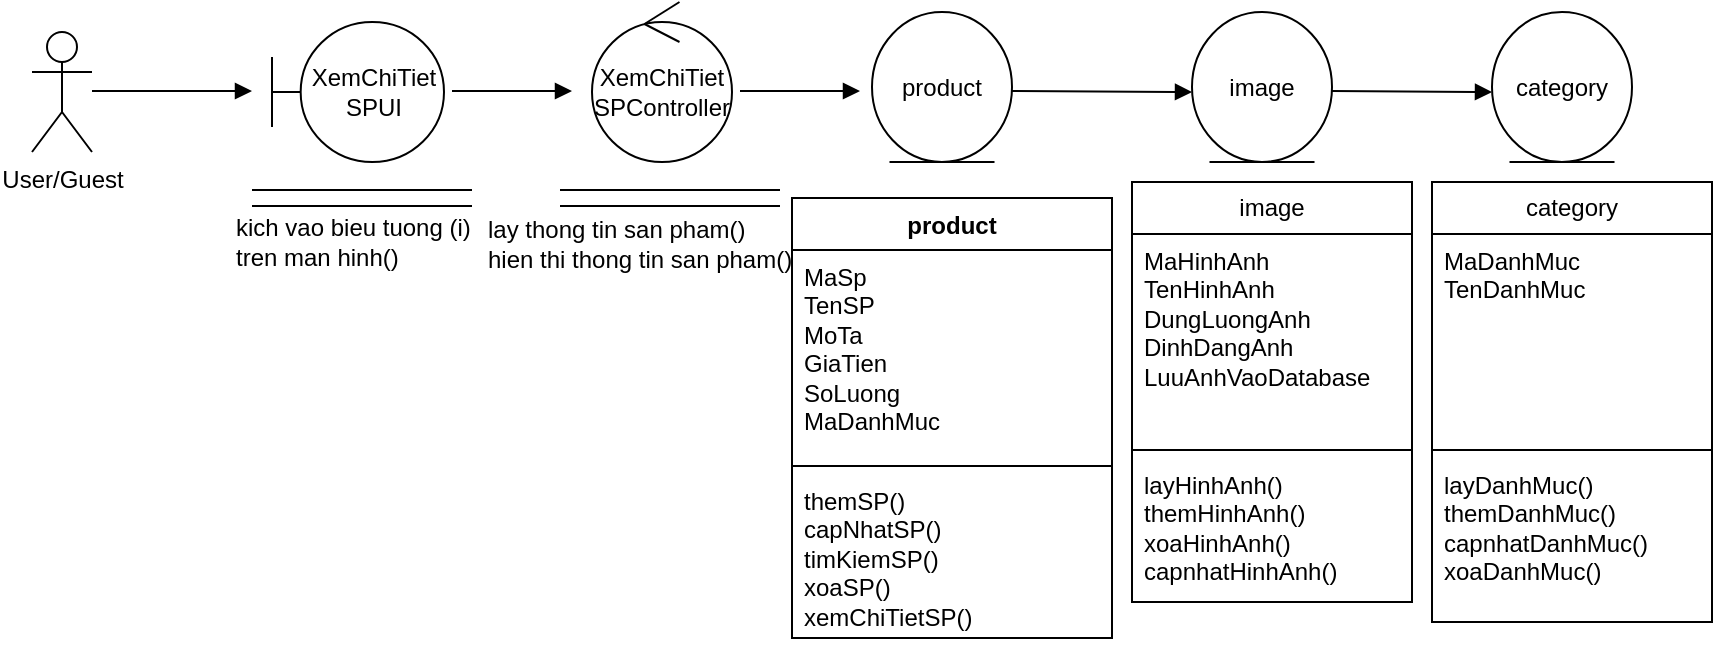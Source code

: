 <mxfile version="24.2.5" type="device" pages="14">
  <diagram id="R2lEEEUBdFMjLlhIrx00" name="XemSP">
    <mxGraphModel dx="864" dy="516" grid="1" gridSize="10" guides="1" tooltips="1" connect="1" arrows="1" fold="1" page="1" pageScale="1" pageWidth="1200" pageHeight="1600" background="none" math="0" shadow="0" extFonts="Permanent Marker^https://fonts.googleapis.com/css?family=Permanent+Marker">
      <root>
        <mxCell id="0" />
        <mxCell id="1" parent="0" />
        <mxCell id="XkeXTZ9oYTJLFetLuumF-2" value="User/Guest" style="shape=umlActor;verticalLabelPosition=bottom;verticalAlign=top;html=1;" parent="1" vertex="1">
          <mxGeometry x="30" y="15" width="30" height="60" as="geometry" />
        </mxCell>
        <mxCell id="XkeXTZ9oYTJLFetLuumF-4" value="" style="html=1;verticalAlign=bottom;endArrow=block;curved=0;rounded=0;" parent="1" edge="1">
          <mxGeometry width="80" relative="1" as="geometry">
            <mxPoint x="60" y="44.5" as="sourcePoint" />
            <mxPoint x="140" y="44.5" as="targetPoint" />
          </mxGeometry>
        </mxCell>
        <mxCell id="XkeXTZ9oYTJLFetLuumF-5" value="XemChiTiet&lt;div&gt;SPUI&lt;/div&gt;" style="shape=umlBoundary;whiteSpace=wrap;html=1;" parent="1" vertex="1">
          <mxGeometry x="150" y="10" width="86" height="70" as="geometry" />
        </mxCell>
        <mxCell id="XkeXTZ9oYTJLFetLuumF-6" value="XemChiTiet&lt;div&gt;SPController&lt;/div&gt;" style="ellipse;shape=umlControl;whiteSpace=wrap;html=1;" parent="1" vertex="1">
          <mxGeometry x="310" width="70" height="80" as="geometry" />
        </mxCell>
        <mxCell id="XkeXTZ9oYTJLFetLuumF-7" value="" style="html=1;verticalAlign=bottom;endArrow=block;curved=0;rounded=0;" parent="1" edge="1">
          <mxGeometry width="80" relative="1" as="geometry">
            <mxPoint x="240" y="44.5" as="sourcePoint" />
            <mxPoint x="300" y="44.5" as="targetPoint" />
          </mxGeometry>
        </mxCell>
        <mxCell id="XkeXTZ9oYTJLFetLuumF-8" value="product" style="ellipse;shape=umlEntity;whiteSpace=wrap;html=1;rotation=0;" parent="1" vertex="1">
          <mxGeometry x="450" y="5" width="70" height="75" as="geometry" />
        </mxCell>
        <mxCell id="XkeXTZ9oYTJLFetLuumF-9" value="image" style="ellipse;shape=umlEntity;whiteSpace=wrap;html=1;rotation=0;" parent="1" vertex="1">
          <mxGeometry x="610" y="5" width="70" height="75" as="geometry" />
        </mxCell>
        <mxCell id="XkeXTZ9oYTJLFetLuumF-10" value="" style="html=1;verticalAlign=bottom;endArrow=block;curved=0;rounded=0;entryX=0;entryY=0.5;entryDx=0;entryDy=0;" parent="1" edge="1">
          <mxGeometry width="80" relative="1" as="geometry">
            <mxPoint x="520" y="44.5" as="sourcePoint" />
            <mxPoint x="610" y="45" as="targetPoint" />
          </mxGeometry>
        </mxCell>
        <mxCell id="XkeXTZ9oYTJLFetLuumF-11" value="" style="html=1;verticalAlign=bottom;endArrow=block;curved=0;rounded=0;" parent="1" edge="1">
          <mxGeometry width="80" relative="1" as="geometry">
            <mxPoint x="384" y="44.5" as="sourcePoint" />
            <mxPoint x="444" y="44.5" as="targetPoint" />
          </mxGeometry>
        </mxCell>
        <mxCell id="XkeXTZ9oYTJLFetLuumF-12" value="" style="line;strokeWidth=1;fillColor=none;align=left;verticalAlign=middle;spacingTop=-1;spacingLeft=3;spacingRight=3;rotatable=0;labelPosition=right;points=[];portConstraint=eastwest;strokeColor=inherit;" parent="1" vertex="1">
          <mxGeometry x="140" y="90" width="110" height="8" as="geometry" />
        </mxCell>
        <mxCell id="XkeXTZ9oYTJLFetLuumF-13" value="" style="line;strokeWidth=1;fillColor=none;align=left;verticalAlign=middle;spacingTop=-1;spacingLeft=3;spacingRight=3;rotatable=0;labelPosition=right;points=[];portConstraint=eastwest;strokeColor=inherit;" parent="1" vertex="1">
          <mxGeometry x="140" y="98" width="110" height="8" as="geometry" />
        </mxCell>
        <mxCell id="XkeXTZ9oYTJLFetLuumF-14" value="kich vao bieu tuong (i)&lt;div&gt;tren man hinh&lt;span style=&quot;text-wrap: wrap; background-color: initial;&quot;&gt;()&lt;/span&gt;&lt;/div&gt;" style="text;html=1;align=left;verticalAlign=middle;resizable=0;points=[];autosize=1;strokeColor=none;fillColor=none;" parent="1" vertex="1">
          <mxGeometry x="130" y="100" width="140" height="40" as="geometry" />
        </mxCell>
        <mxCell id="XkeXTZ9oYTJLFetLuumF-18" value="" style="line;strokeWidth=1;fillColor=none;align=left;verticalAlign=middle;spacingTop=-1;spacingLeft=3;spacingRight=3;rotatable=0;labelPosition=right;points=[];portConstraint=eastwest;strokeColor=inherit;" parent="1" vertex="1">
          <mxGeometry x="294" y="90" width="110" height="8" as="geometry" />
        </mxCell>
        <mxCell id="XkeXTZ9oYTJLFetLuumF-19" value="" style="line;strokeWidth=1;fillColor=none;align=left;verticalAlign=middle;spacingTop=-1;spacingLeft=3;spacingRight=3;rotatable=0;labelPosition=right;points=[];portConstraint=eastwest;strokeColor=inherit;" parent="1" vertex="1">
          <mxGeometry x="294" y="98" width="110" height="8" as="geometry" />
        </mxCell>
        <mxCell id="XkeXTZ9oYTJLFetLuumF-20" value="&lt;div&gt;lay thong tin san pham&lt;span style=&quot;text-wrap: wrap; background-color: initial;&quot;&gt;()&lt;/span&gt;&lt;/div&gt;&lt;div&gt;hien thi thong tin san pham&lt;span style=&quot;text-wrap: wrap; background-color: initial;&quot;&gt;()&lt;/span&gt;&lt;/div&gt;" style="text;html=1;align=left;verticalAlign=middle;resizable=0;points=[];autosize=1;strokeColor=none;fillColor=none;" parent="1" vertex="1">
          <mxGeometry x="256" y="101" width="180" height="40" as="geometry" />
        </mxCell>
        <mxCell id="XkeXTZ9oYTJLFetLuumF-25" value="product" style="swimlane;fontStyle=1;align=center;verticalAlign=top;childLayout=stackLayout;horizontal=1;startSize=26;horizontalStack=0;resizeParent=1;resizeParentMax=0;resizeLast=0;collapsible=1;marginBottom=0;whiteSpace=wrap;html=1;" parent="1" vertex="1">
          <mxGeometry x="410" y="98" width="160" height="220" as="geometry" />
        </mxCell>
        <mxCell id="XkeXTZ9oYTJLFetLuumF-26" value="MaSp&lt;div&gt;TenSP&lt;/div&gt;&lt;div&gt;MoTa&lt;/div&gt;&lt;div&gt;GiaTien&lt;/div&gt;&lt;div&gt;SoLuong&lt;/div&gt;&lt;div&gt;MaDanhMuc&lt;/div&gt;" style="text;strokeColor=none;fillColor=none;align=left;verticalAlign=top;spacingLeft=4;spacingRight=4;overflow=hidden;rotatable=0;points=[[0,0.5],[1,0.5]];portConstraint=eastwest;whiteSpace=wrap;html=1;" parent="XkeXTZ9oYTJLFetLuumF-25" vertex="1">
          <mxGeometry y="26" width="160" height="104" as="geometry" />
        </mxCell>
        <mxCell id="XkeXTZ9oYTJLFetLuumF-27" value="" style="line;strokeWidth=1;fillColor=none;align=left;verticalAlign=middle;spacingTop=-1;spacingLeft=3;spacingRight=3;rotatable=0;labelPosition=right;points=[];portConstraint=eastwest;strokeColor=inherit;" parent="XkeXTZ9oYTJLFetLuumF-25" vertex="1">
          <mxGeometry y="130" width="160" height="8" as="geometry" />
        </mxCell>
        <mxCell id="XkeXTZ9oYTJLFetLuumF-28" value="themSP()&lt;div&gt;capNhatSP()&lt;/div&gt;&lt;div&gt;timKiemSP()&lt;/div&gt;&lt;div&gt;xoaSP()&lt;/div&gt;&lt;div&gt;xemChiTietSP()&lt;/div&gt;&lt;div&gt;&lt;br&gt;&lt;/div&gt;" style="text;strokeColor=none;fillColor=none;align=left;verticalAlign=top;spacingLeft=4;spacingRight=4;overflow=hidden;rotatable=0;points=[[0,0.5],[1,0.5]];portConstraint=eastwest;whiteSpace=wrap;html=1;" parent="XkeXTZ9oYTJLFetLuumF-25" vertex="1">
          <mxGeometry y="138" width="160" height="82" as="geometry" />
        </mxCell>
        <mxCell id="XkeXTZ9oYTJLFetLuumF-29" value="image" style="swimlane;fontStyle=0;childLayout=stackLayout;horizontal=1;startSize=26;fillColor=none;horizontalStack=0;resizeParent=1;resizeParentMax=0;resizeLast=0;collapsible=1;marginBottom=0;whiteSpace=wrap;html=1;" parent="1" vertex="1">
          <mxGeometry x="580" y="90" width="140" height="210" as="geometry" />
        </mxCell>
        <mxCell id="XkeXTZ9oYTJLFetLuumF-30" value="MaHinhAnh&lt;div&gt;TenHinhAnh&lt;/div&gt;&lt;div&gt;DungLuongAnh&lt;/div&gt;&lt;div&gt;DinhDangAnh&lt;/div&gt;&lt;div&gt;LuuAnhVaoDatabase&lt;/div&gt;" style="text;strokeColor=none;fillColor=none;align=left;verticalAlign=top;spacingLeft=4;spacingRight=4;overflow=hidden;rotatable=0;points=[[0,0.5],[1,0.5]];portConstraint=eastwest;whiteSpace=wrap;html=1;" parent="XkeXTZ9oYTJLFetLuumF-29" vertex="1">
          <mxGeometry y="26" width="140" height="104" as="geometry" />
        </mxCell>
        <mxCell id="-t2lC_0eaxVDHgdOnqBt-1" value="" style="line;strokeWidth=1;fillColor=none;align=left;verticalAlign=middle;spacingTop=-1;spacingLeft=3;spacingRight=3;rotatable=0;labelPosition=right;points=[];portConstraint=eastwest;strokeColor=inherit;" parent="XkeXTZ9oYTJLFetLuumF-29" vertex="1">
          <mxGeometry y="130" width="140" height="8" as="geometry" />
        </mxCell>
        <mxCell id="XkeXTZ9oYTJLFetLuumF-31" value="layHinhAnh()&lt;div&gt;themHinhAnh()&lt;/div&gt;&lt;div&gt;xoaHinhAnh()&lt;/div&gt;&lt;div&gt;capnhatHinhAnh()&lt;/div&gt;" style="text;strokeColor=none;fillColor=none;align=left;verticalAlign=top;spacingLeft=4;spacingRight=4;overflow=hidden;rotatable=0;points=[[0,0.5],[1,0.5]];portConstraint=eastwest;whiteSpace=wrap;html=1;" parent="XkeXTZ9oYTJLFetLuumF-29" vertex="1">
          <mxGeometry y="138" width="140" height="72" as="geometry" />
        </mxCell>
        <mxCell id="lhmuo1F-bHXsbpqam2gC-1" value="category" style="ellipse;shape=umlEntity;whiteSpace=wrap;html=1;rotation=0;" parent="1" vertex="1">
          <mxGeometry x="760" y="5" width="70" height="75" as="geometry" />
        </mxCell>
        <mxCell id="lhmuo1F-bHXsbpqam2gC-2" value="" style="html=1;verticalAlign=bottom;endArrow=block;curved=0;rounded=0;" parent="1" edge="1">
          <mxGeometry width="80" relative="1" as="geometry">
            <mxPoint x="680" y="44.5" as="sourcePoint" />
            <mxPoint x="760" y="45" as="targetPoint" />
          </mxGeometry>
        </mxCell>
        <mxCell id="lhmuo1F-bHXsbpqam2gC-5" value="category" style="swimlane;fontStyle=0;childLayout=stackLayout;horizontal=1;startSize=26;fillColor=none;horizontalStack=0;resizeParent=1;resizeParentMax=0;resizeLast=0;collapsible=1;marginBottom=0;whiteSpace=wrap;html=1;" parent="1" vertex="1">
          <mxGeometry x="730" y="90" width="140" height="220" as="geometry" />
        </mxCell>
        <mxCell id="lhmuo1F-bHXsbpqam2gC-6" value="MaDanhMuc&lt;div&gt;TenDanhMuc&lt;/div&gt;" style="text;strokeColor=none;fillColor=none;align=left;verticalAlign=top;spacingLeft=4;spacingRight=4;overflow=hidden;rotatable=0;points=[[0,0.5],[1,0.5]];portConstraint=eastwest;whiteSpace=wrap;html=1;" parent="lhmuo1F-bHXsbpqam2gC-5" vertex="1">
          <mxGeometry y="26" width="140" height="104" as="geometry" />
        </mxCell>
        <mxCell id="lhmuo1F-bHXsbpqam2gC-7" value="" style="line;strokeWidth=1;fillColor=none;align=left;verticalAlign=middle;spacingTop=-1;spacingLeft=3;spacingRight=3;rotatable=0;labelPosition=right;points=[];portConstraint=eastwest;strokeColor=inherit;" parent="lhmuo1F-bHXsbpqam2gC-5" vertex="1">
          <mxGeometry y="130" width="140" height="8" as="geometry" />
        </mxCell>
        <mxCell id="lhmuo1F-bHXsbpqam2gC-8" value="layDanhMuc()&lt;div&gt;themDanhMuc()&lt;/div&gt;&lt;div&gt;capnhatDanhMuc()&lt;/div&gt;&lt;div&gt;xoaDanhMuc()&lt;/div&gt;" style="text;strokeColor=none;fillColor=none;align=left;verticalAlign=top;spacingLeft=4;spacingRight=4;overflow=hidden;rotatable=0;points=[[0,0.5],[1,0.5]];portConstraint=eastwest;whiteSpace=wrap;html=1;" parent="lhmuo1F-bHXsbpqam2gC-5" vertex="1">
          <mxGeometry y="138" width="140" height="82" as="geometry" />
        </mxCell>
      </root>
    </mxGraphModel>
  </diagram>
  <diagram id="Sp9kdhgiNgvyr0KQpap_" name="XemBlog">
    <mxGraphModel dx="864" dy="516" grid="1" gridSize="10" guides="1" tooltips="1" connect="1" arrows="1" fold="1" page="1" pageScale="1" pageWidth="1200" pageHeight="1600" math="0" shadow="0">
      <root>
        <mxCell id="0" />
        <mxCell id="1" parent="0" />
        <mxCell id="QlffGOOAkZRU5NoET9OU-1" value="User/Guest" style="shape=umlActor;verticalLabelPosition=bottom;verticalAlign=top;html=1;" parent="1" vertex="1">
          <mxGeometry x="30" y="15" width="30" height="60" as="geometry" />
        </mxCell>
        <mxCell id="QlffGOOAkZRU5NoET9OU-2" value="" style="html=1;verticalAlign=bottom;endArrow=block;curved=0;rounded=0;" parent="1" edge="1">
          <mxGeometry width="80" relative="1" as="geometry">
            <mxPoint x="60" y="44.5" as="sourcePoint" />
            <mxPoint x="140" y="44.5" as="targetPoint" />
          </mxGeometry>
        </mxCell>
        <mxCell id="QlffGOOAkZRU5NoET9OU-3" value="XemBlogUI" style="shape=umlBoundary;whiteSpace=wrap;html=1;" parent="1" vertex="1">
          <mxGeometry x="150" y="10" width="86" height="70" as="geometry" />
        </mxCell>
        <mxCell id="QlffGOOAkZRU5NoET9OU-4" value="&lt;div&gt;XemBlog&lt;/div&gt;&lt;div&gt;Controller&lt;/div&gt;" style="ellipse;shape=umlControl;whiteSpace=wrap;html=1;" parent="1" vertex="1">
          <mxGeometry x="310" width="70" height="80" as="geometry" />
        </mxCell>
        <mxCell id="QlffGOOAkZRU5NoET9OU-5" value="" style="html=1;verticalAlign=bottom;endArrow=block;curved=0;rounded=0;" parent="1" edge="1">
          <mxGeometry width="80" relative="1" as="geometry">
            <mxPoint x="240" y="44.5" as="sourcePoint" />
            <mxPoint x="300" y="44.5" as="targetPoint" />
          </mxGeometry>
        </mxCell>
        <mxCell id="QlffGOOAkZRU5NoET9OU-6" value="blog" style="ellipse;shape=umlEntity;whiteSpace=wrap;html=1;rotation=0;" parent="1" vertex="1">
          <mxGeometry x="450" y="5" width="80" height="80" as="geometry" />
        </mxCell>
        <mxCell id="QlffGOOAkZRU5NoET9OU-7" value="image" style="ellipse;shape=umlEntity;whiteSpace=wrap;html=1;rotation=0;" parent="1" vertex="1">
          <mxGeometry x="630" y="5" width="80" height="80" as="geometry" />
        </mxCell>
        <mxCell id="QlffGOOAkZRU5NoET9OU-8" value="" style="html=1;verticalAlign=bottom;endArrow=block;curved=0;rounded=0;entryX=0;entryY=0.5;entryDx=0;entryDy=0;" parent="1" target="QlffGOOAkZRU5NoET9OU-7" edge="1">
          <mxGeometry width="80" relative="1" as="geometry">
            <mxPoint x="540" y="44.5" as="sourcePoint" />
            <mxPoint x="600" y="44.5" as="targetPoint" />
          </mxGeometry>
        </mxCell>
        <mxCell id="QlffGOOAkZRU5NoET9OU-9" value="" style="html=1;verticalAlign=bottom;endArrow=block;curved=0;rounded=0;" parent="1" edge="1">
          <mxGeometry width="80" relative="1" as="geometry">
            <mxPoint x="384" y="44.5" as="sourcePoint" />
            <mxPoint x="444" y="44.5" as="targetPoint" />
          </mxGeometry>
        </mxCell>
        <mxCell id="QlffGOOAkZRU5NoET9OU-10" value="" style="line;strokeWidth=1;fillColor=none;align=left;verticalAlign=middle;spacingTop=-1;spacingLeft=3;spacingRight=3;rotatable=0;labelPosition=right;points=[];portConstraint=eastwest;strokeColor=inherit;" parent="1" vertex="1">
          <mxGeometry x="140" y="90" width="110" height="8" as="geometry" />
        </mxCell>
        <mxCell id="QlffGOOAkZRU5NoET9OU-11" value="" style="line;strokeWidth=1;fillColor=none;align=left;verticalAlign=middle;spacingTop=-1;spacingLeft=3;spacingRight=3;rotatable=0;labelPosition=right;points=[];portConstraint=eastwest;strokeColor=inherit;" parent="1" vertex="1">
          <mxGeometry x="140" y="98" width="110" height="8" as="geometry" />
        </mxCell>
        <mxCell id="QlffGOOAkZRU5NoET9OU-12" value="kich vao blog tren menu&lt;span style=&quot;text-wrap: wrap;&quot;&gt;()&lt;/span&gt;" style="text;html=1;align=left;verticalAlign=middle;resizable=0;points=[];autosize=1;strokeColor=none;fillColor=none;" parent="1" vertex="1">
          <mxGeometry x="131" y="100" width="160" height="30" as="geometry" />
        </mxCell>
        <mxCell id="QlffGOOAkZRU5NoET9OU-13" value="" style="line;strokeWidth=1;fillColor=none;align=left;verticalAlign=middle;spacingTop=-1;spacingLeft=3;spacingRight=3;rotatable=0;labelPosition=right;points=[];portConstraint=eastwest;strokeColor=inherit;" parent="1" vertex="1">
          <mxGeometry x="294" y="90" width="110" height="8" as="geometry" />
        </mxCell>
        <mxCell id="QlffGOOAkZRU5NoET9OU-14" value="" style="line;strokeWidth=1;fillColor=none;align=left;verticalAlign=middle;spacingTop=-1;spacingLeft=3;spacingRight=3;rotatable=0;labelPosition=right;points=[];portConstraint=eastwest;strokeColor=inherit;" parent="1" vertex="1">
          <mxGeometry x="294" y="98" width="110" height="8" as="geometry" />
        </mxCell>
        <mxCell id="QlffGOOAkZRU5NoET9OU-15" value="lay thong tin blog&lt;span style=&quot;text-wrap: wrap;&quot;&gt;()&lt;/span&gt;&lt;div&gt;hien thi thong tin blog&lt;span style=&quot;text-wrap: wrap; background-color: initial;&quot;&gt;()&lt;/span&gt;&lt;/div&gt;" style="text;html=1;align=left;verticalAlign=middle;resizable=0;points=[];autosize=1;strokeColor=none;fillColor=none;" parent="1" vertex="1">
          <mxGeometry x="294" y="101" width="150" height="40" as="geometry" />
        </mxCell>
        <mxCell id="QlffGOOAkZRU5NoET9OU-16" value="blog" style="swimlane;fontStyle=1;align=center;verticalAlign=top;childLayout=stackLayout;horizontal=1;startSize=26;horizontalStack=0;resizeParent=1;resizeParentMax=0;resizeLast=0;collapsible=1;marginBottom=0;whiteSpace=wrap;html=1;" parent="1" vertex="1">
          <mxGeometry x="420" y="98" width="160" height="220" as="geometry" />
        </mxCell>
        <mxCell id="QlffGOOAkZRU5NoET9OU-17" value="MaBlog&lt;div&gt;TieuDe&lt;/div&gt;&lt;div&gt;TomTat&lt;/div&gt;&lt;div&gt;NoiDung&lt;/div&gt;&lt;div&gt;NgayTaoBlog&lt;/div&gt;&lt;div&gt;MaUser&lt;/div&gt;&lt;div&gt;MaHinhAnh&lt;/div&gt;" style="text;strokeColor=none;fillColor=none;align=left;verticalAlign=top;spacingLeft=4;spacingRight=4;overflow=hidden;rotatable=0;points=[[0,0.5],[1,0.5]];portConstraint=eastwest;whiteSpace=wrap;html=1;" parent="QlffGOOAkZRU5NoET9OU-16" vertex="1">
          <mxGeometry y="26" width="160" height="104" as="geometry" />
        </mxCell>
        <mxCell id="QlffGOOAkZRU5NoET9OU-18" value="" style="line;strokeWidth=1;fillColor=none;align=left;verticalAlign=middle;spacingTop=-1;spacingLeft=3;spacingRight=3;rotatable=0;labelPosition=right;points=[];portConstraint=eastwest;strokeColor=inherit;" parent="QlffGOOAkZRU5NoET9OU-16" vertex="1">
          <mxGeometry y="130" width="160" height="8" as="geometry" />
        </mxCell>
        <mxCell id="QlffGOOAkZRU5NoET9OU-19" value="&lt;div&gt;themBlog()&lt;/div&gt;&lt;div&gt;capnhatBlog()&lt;/div&gt;&lt;div&gt;xoaBlog()&lt;/div&gt;&lt;div&gt;xemblog()&lt;/div&gt;" style="text;strokeColor=none;fillColor=none;align=left;verticalAlign=top;spacingLeft=4;spacingRight=4;overflow=hidden;rotatable=0;points=[[0,0.5],[1,0.5]];portConstraint=eastwest;whiteSpace=wrap;html=1;" parent="QlffGOOAkZRU5NoET9OU-16" vertex="1">
          <mxGeometry y="138" width="160" height="82" as="geometry" />
        </mxCell>
        <mxCell id="QlffGOOAkZRU5NoET9OU-20" value="image" style="swimlane;fontStyle=0;childLayout=stackLayout;horizontal=1;startSize=26;fillColor=none;horizontalStack=0;resizeParent=1;resizeParentMax=0;resizeLast=0;collapsible=1;marginBottom=0;whiteSpace=wrap;html=1;" parent="1" vertex="1">
          <mxGeometry x="600" y="98" width="140" height="210" as="geometry" />
        </mxCell>
        <mxCell id="QlffGOOAkZRU5NoET9OU-21" value="MaHinhAnh&lt;div&gt;TenHinhAnh&lt;/div&gt;&lt;div&gt;DungLuongAnh&lt;/div&gt;&lt;div&gt;DinhDangAnh&lt;/div&gt;&lt;div&gt;LuaAnhVaoDatabase&lt;/div&gt;" style="text;strokeColor=none;fillColor=none;align=left;verticalAlign=top;spacingLeft=4;spacingRight=4;overflow=hidden;rotatable=0;points=[[0,0.5],[1,0.5]];portConstraint=eastwest;whiteSpace=wrap;html=1;" parent="QlffGOOAkZRU5NoET9OU-20" vertex="1">
          <mxGeometry y="26" width="140" height="104" as="geometry" />
        </mxCell>
        <mxCell id="6qr-5ne9OQmLQ-zwoUol-1" value="" style="line;strokeWidth=1;fillColor=none;align=left;verticalAlign=middle;spacingTop=-1;spacingLeft=3;spacingRight=3;rotatable=0;labelPosition=right;points=[];portConstraint=eastwest;strokeColor=inherit;" parent="QlffGOOAkZRU5NoET9OU-20" vertex="1">
          <mxGeometry y="130" width="140" height="8" as="geometry" />
        </mxCell>
        <mxCell id="QlffGOOAkZRU5NoET9OU-22" value="layHinhAnh()&lt;div&gt;themHinhAnh()&lt;/div&gt;&lt;div&gt;xoaHinhAnh()&lt;/div&gt;&lt;div&gt;capnhatHinhAnh()&lt;/div&gt;" style="text;strokeColor=none;fillColor=none;align=left;verticalAlign=top;spacingLeft=4;spacingRight=4;overflow=hidden;rotatable=0;points=[[0,0.5],[1,0.5]];portConstraint=eastwest;whiteSpace=wrap;html=1;" parent="QlffGOOAkZRU5NoET9OU-20" vertex="1">
          <mxGeometry y="138" width="140" height="72" as="geometry" />
        </mxCell>
      </root>
    </mxGraphModel>
  </diagram>
  <diagram id="4JStxm1VMKJbxeFyf6gw" name="TimKiem">
    <mxGraphModel dx="864" dy="516" grid="1" gridSize="10" guides="1" tooltips="1" connect="1" arrows="1" fold="1" page="1" pageScale="1" pageWidth="1200" pageHeight="1600" math="0" shadow="0">
      <root>
        <mxCell id="0" />
        <mxCell id="1" parent="0" />
        <mxCell id="_NEuzUUosc4JHSoy00p7-1" value="User/Guest" style="shape=umlActor;verticalLabelPosition=bottom;verticalAlign=top;html=1;" parent="1" vertex="1">
          <mxGeometry x="30" y="15" width="30" height="60" as="geometry" />
        </mxCell>
        <mxCell id="_NEuzUUosc4JHSoy00p7-2" value="" style="html=1;verticalAlign=bottom;endArrow=block;curved=0;rounded=0;" parent="1" edge="1">
          <mxGeometry width="80" relative="1" as="geometry">
            <mxPoint x="60" y="44.5" as="sourcePoint" />
            <mxPoint x="140" y="44.5" as="targetPoint" />
          </mxGeometry>
        </mxCell>
        <mxCell id="_NEuzUUosc4JHSoy00p7-3" value="TimKiem&lt;div&gt;SPUI&lt;/div&gt;" style="shape=umlBoundary;whiteSpace=wrap;html=1;" parent="1" vertex="1">
          <mxGeometry x="150" y="10" width="86" height="70" as="geometry" />
        </mxCell>
        <mxCell id="_NEuzUUosc4JHSoy00p7-4" value="&lt;div&gt;TimKiem&lt;/div&gt;&lt;div&gt;SPController&lt;/div&gt;" style="ellipse;shape=umlControl;whiteSpace=wrap;html=1;" parent="1" vertex="1">
          <mxGeometry x="310" width="70" height="80" as="geometry" />
        </mxCell>
        <mxCell id="_NEuzUUosc4JHSoy00p7-5" value="" style="html=1;verticalAlign=bottom;endArrow=block;curved=0;rounded=0;" parent="1" edge="1">
          <mxGeometry width="80" relative="1" as="geometry">
            <mxPoint x="240" y="44.5" as="sourcePoint" />
            <mxPoint x="300" y="44.5" as="targetPoint" />
          </mxGeometry>
        </mxCell>
        <mxCell id="_NEuzUUosc4JHSoy00p7-6" value="product" style="ellipse;shape=umlEntity;whiteSpace=wrap;html=1;rotation=0;" parent="1" vertex="1">
          <mxGeometry x="490" y="5" width="70" height="75" as="geometry" />
        </mxCell>
        <mxCell id="_NEuzUUosc4JHSoy00p7-9" value="" style="html=1;verticalAlign=bottom;endArrow=block;curved=0;rounded=0;entryX=0;entryY=0.5;entryDx=0;entryDy=0;" parent="1" target="_NEuzUUosc4JHSoy00p7-6" edge="1">
          <mxGeometry width="80" relative="1" as="geometry">
            <mxPoint x="384" y="44.5" as="sourcePoint" />
            <mxPoint x="444" y="44.5" as="targetPoint" />
          </mxGeometry>
        </mxCell>
        <mxCell id="_NEuzUUosc4JHSoy00p7-10" value="" style="line;strokeWidth=1;fillColor=none;align=left;verticalAlign=middle;spacingTop=-1;spacingLeft=3;spacingRight=3;rotatable=0;labelPosition=right;points=[];portConstraint=eastwest;strokeColor=inherit;" parent="1" vertex="1">
          <mxGeometry x="140" y="90" width="110" height="8" as="geometry" />
        </mxCell>
        <mxCell id="_NEuzUUosc4JHSoy00p7-11" value="" style="line;strokeWidth=1;fillColor=none;align=left;verticalAlign=middle;spacingTop=-1;spacingLeft=3;spacingRight=3;rotatable=0;labelPosition=right;points=[];portConstraint=eastwest;strokeColor=inherit;" parent="1" vertex="1">
          <mxGeometry x="140" y="98" width="110" height="8" as="geometry" />
        </mxCell>
        <mxCell id="_NEuzUUosc4JHSoy00p7-12" value="nhap ten san pham&lt;div&gt;vao o tim kiém&lt;span style=&quot;text-wrap: wrap; background-color: initial;&quot;&gt;()&lt;/span&gt;&lt;/div&gt;" style="text;html=1;align=left;verticalAlign=middle;resizable=0;points=[];autosize=1;strokeColor=none;fillColor=none;" parent="1" vertex="1">
          <mxGeometry x="137" y="102" width="130" height="40" as="geometry" />
        </mxCell>
        <mxCell id="_NEuzUUosc4JHSoy00p7-13" value="" style="line;strokeWidth=1;fillColor=none;align=left;verticalAlign=middle;spacingTop=-1;spacingLeft=3;spacingRight=3;rotatable=0;labelPosition=right;points=[];portConstraint=eastwest;strokeColor=inherit;" parent="1" vertex="1">
          <mxGeometry x="294" y="90" width="110" height="8" as="geometry" />
        </mxCell>
        <mxCell id="_NEuzUUosc4JHSoy00p7-14" value="" style="line;strokeWidth=1;fillColor=none;align=left;verticalAlign=middle;spacingTop=-1;spacingLeft=3;spacingRight=3;rotatable=0;labelPosition=right;points=[];portConstraint=eastwest;strokeColor=inherit;" parent="1" vertex="1">
          <mxGeometry x="294" y="98" width="110" height="8" as="geometry" />
        </mxCell>
        <mxCell id="_NEuzUUosc4JHSoy00p7-15" value="&lt;div&gt;lay danh sach san pham&lt;span style=&quot;text-wrap: wrap; background-color: initial;&quot;&gt;()&lt;/span&gt;&lt;/div&gt;&lt;div&gt;hien thi danh sach san pham&lt;span style=&quot;text-wrap: wrap; background-color: initial;&quot;&gt;()&lt;/span&gt;&lt;/div&gt;" style="text;html=1;align=left;verticalAlign=middle;resizable=0;points=[];autosize=1;strokeColor=none;fillColor=none;" parent="1" vertex="1">
          <mxGeometry x="268" y="110" width="180" height="40" as="geometry" />
        </mxCell>
        <mxCell id="_NEuzUUosc4JHSoy00p7-16" value="product" style="swimlane;fontStyle=1;align=center;verticalAlign=top;childLayout=stackLayout;horizontal=1;startSize=26;horizontalStack=0;resizeParent=1;resizeParentMax=0;resizeLast=0;collapsible=1;marginBottom=0;whiteSpace=wrap;html=1;" parent="1" vertex="1">
          <mxGeometry x="440" y="90" width="160" height="220" as="geometry" />
        </mxCell>
        <mxCell id="_NEuzUUosc4JHSoy00p7-17" value="MaSp&lt;div&gt;TenSP&lt;/div&gt;&lt;div&gt;MoTa&lt;/div&gt;&lt;div&gt;GiaTien&lt;/div&gt;&lt;div&gt;SoLuong&lt;/div&gt;&lt;div&gt;MaDanhMuc&lt;/div&gt;" style="text;strokeColor=none;fillColor=none;align=left;verticalAlign=top;spacingLeft=4;spacingRight=4;overflow=hidden;rotatable=0;points=[[0,0.5],[1,0.5]];portConstraint=eastwest;whiteSpace=wrap;html=1;" parent="_NEuzUUosc4JHSoy00p7-16" vertex="1">
          <mxGeometry y="26" width="160" height="104" as="geometry" />
        </mxCell>
        <mxCell id="_NEuzUUosc4JHSoy00p7-18" value="" style="line;strokeWidth=1;fillColor=none;align=left;verticalAlign=middle;spacingTop=-1;spacingLeft=3;spacingRight=3;rotatable=0;labelPosition=right;points=[];portConstraint=eastwest;strokeColor=inherit;" parent="_NEuzUUosc4JHSoy00p7-16" vertex="1">
          <mxGeometry y="130" width="160" height="8" as="geometry" />
        </mxCell>
        <mxCell id="_NEuzUUosc4JHSoy00p7-19" value="themSP()&lt;div&gt;capNhatSP()&lt;/div&gt;&lt;div&gt;timKiemSP()&lt;/div&gt;&lt;div&gt;xoaSP()&lt;/div&gt;&lt;div&gt;xemChiTietSP()&lt;/div&gt;&lt;div&gt;&lt;br&gt;&lt;/div&gt;" style="text;strokeColor=none;fillColor=none;align=left;verticalAlign=top;spacingLeft=4;spacingRight=4;overflow=hidden;rotatable=0;points=[[0,0.5],[1,0.5]];portConstraint=eastwest;whiteSpace=wrap;html=1;" parent="_NEuzUUosc4JHSoy00p7-16" vertex="1">
          <mxGeometry y="138" width="160" height="82" as="geometry" />
        </mxCell>
      </root>
    </mxGraphModel>
  </diagram>
  <diagram id="K7w6TBIC4Kf2mBZVx91p" name="LienHe">
    <mxGraphModel dx="864" dy="516" grid="1" gridSize="10" guides="1" tooltips="1" connect="1" arrows="1" fold="1" page="1" pageScale="1" pageWidth="827" pageHeight="1169" math="0" shadow="0">
      <root>
        <mxCell id="0" />
        <mxCell id="1" parent="0" />
        <mxCell id="NBTh1JyM8WYVGWjr_3Sa-1" value="User/Guest" style="shape=umlActor;verticalLabelPosition=bottom;verticalAlign=top;html=1;" parent="1" vertex="1">
          <mxGeometry x="30" y="15" width="30" height="60" as="geometry" />
        </mxCell>
        <mxCell id="NBTh1JyM8WYVGWjr_3Sa-2" value="" style="html=1;verticalAlign=bottom;endArrow=block;curved=0;rounded=0;" parent="1" edge="1">
          <mxGeometry width="80" relative="1" as="geometry">
            <mxPoint x="60" y="44.5" as="sourcePoint" />
            <mxPoint x="140" y="44.5" as="targetPoint" />
          </mxGeometry>
        </mxCell>
        <mxCell id="NBTh1JyM8WYVGWjr_3Sa-3" value="LienHe&lt;div&gt;SPUI&lt;/div&gt;" style="shape=umlBoundary;whiteSpace=wrap;html=1;" parent="1" vertex="1">
          <mxGeometry x="150" y="10" width="86" height="70" as="geometry" />
        </mxCell>
        <mxCell id="NBTh1JyM8WYVGWjr_3Sa-4" value="&lt;div&gt;LienHe&lt;/div&gt;&lt;div&gt;SPController&lt;/div&gt;" style="ellipse;shape=umlControl;whiteSpace=wrap;html=1;" parent="1" vertex="1">
          <mxGeometry x="310" width="70" height="80" as="geometry" />
        </mxCell>
        <mxCell id="NBTh1JyM8WYVGWjr_3Sa-5" value="" style="html=1;verticalAlign=bottom;endArrow=block;curved=0;rounded=0;" parent="1" edge="1">
          <mxGeometry width="80" relative="1" as="geometry">
            <mxPoint x="240" y="44.5" as="sourcePoint" />
            <mxPoint x="300" y="44.5" as="targetPoint" />
          </mxGeometry>
        </mxCell>
        <mxCell id="NBTh1JyM8WYVGWjr_3Sa-8" value="" style="line;strokeWidth=1;fillColor=none;align=left;verticalAlign=middle;spacingTop=-1;spacingLeft=3;spacingRight=3;rotatable=0;labelPosition=right;points=[];portConstraint=eastwest;strokeColor=inherit;" parent="1" vertex="1">
          <mxGeometry x="140" y="90" width="110" height="8" as="geometry" />
        </mxCell>
        <mxCell id="NBTh1JyM8WYVGWjr_3Sa-9" value="" style="line;strokeWidth=1;fillColor=none;align=left;verticalAlign=middle;spacingTop=-1;spacingLeft=3;spacingRight=3;rotatable=0;labelPosition=right;points=[];portConstraint=eastwest;strokeColor=inherit;" parent="1" vertex="1">
          <mxGeometry x="140" y="98" width="110" height="8" as="geometry" />
        </mxCell>
        <mxCell id="NBTh1JyM8WYVGWjr_3Sa-10" value="kich vao lien he tren menu&lt;span style=&quot;text-align: left; text-wrap: wrap;&quot;&gt;()&lt;/span&gt;" style="text;html=1;align=center;verticalAlign=middle;resizable=0;points=[];autosize=1;strokeColor=none;fillColor=none;" parent="1" vertex="1">
          <mxGeometry x="110" y="103" width="170" height="30" as="geometry" />
        </mxCell>
        <mxCell id="NBTh1JyM8WYVGWjr_3Sa-11" value="" style="line;strokeWidth=1;fillColor=none;align=left;verticalAlign=middle;spacingTop=-1;spacingLeft=3;spacingRight=3;rotatable=0;labelPosition=right;points=[];portConstraint=eastwest;strokeColor=inherit;" parent="1" vertex="1">
          <mxGeometry x="294" y="90" width="110" height="8" as="geometry" />
        </mxCell>
        <mxCell id="NBTh1JyM8WYVGWjr_3Sa-12" value="" style="line;strokeWidth=1;fillColor=none;align=left;verticalAlign=middle;spacingTop=-1;spacingLeft=3;spacingRight=3;rotatable=0;labelPosition=right;points=[];portConstraint=eastwest;strokeColor=inherit;" parent="1" vertex="1">
          <mxGeometry x="294" y="98" width="110" height="8" as="geometry" />
        </mxCell>
        <mxCell id="NBTh1JyM8WYVGWjr_3Sa-13" value="&lt;div&gt;nhap thong tin lien lac&lt;span style=&quot;text-wrap: wrap; background-color: initial;&quot;&gt;()&lt;/span&gt;&lt;/div&gt;&lt;div&gt;kich nut gui&lt;span style=&quot;text-wrap: wrap; background-color: initial;&quot;&gt;()&lt;/span&gt;&lt;/div&gt;&lt;div&gt;hien thi thong bao thanh cong&lt;span style=&quot;text-wrap: wrap; background-color: initial;&quot;&gt;()&lt;/span&gt;&lt;/div&gt;" style="text;html=1;align=left;verticalAlign=middle;resizable=0;points=[];autosize=1;strokeColor=none;fillColor=none;" parent="1" vertex="1">
          <mxGeometry x="285" y="100" width="190" height="60" as="geometry" />
        </mxCell>
      </root>
    </mxGraphModel>
  </diagram>
  <diagram id="bLSb9Pqczmsv4KbRw87p" name="CapNhatTTCN">
    <mxGraphModel dx="864" dy="516" grid="1" gridSize="10" guides="1" tooltips="1" connect="1" arrows="1" fold="1" page="1" pageScale="1" pageWidth="827" pageHeight="1169" math="0" shadow="0">
      <root>
        <mxCell id="0" />
        <mxCell id="1" parent="0" />
        <mxCell id="6XG8nIlItJjDBNuxEbXa-1" value="User" style="shape=umlActor;verticalLabelPosition=bottom;verticalAlign=top;html=1;" parent="1" vertex="1">
          <mxGeometry x="30" y="15" width="30" height="60" as="geometry" />
        </mxCell>
        <mxCell id="6XG8nIlItJjDBNuxEbXa-2" value="" style="html=1;verticalAlign=bottom;endArrow=block;curved=0;rounded=0;" parent="1" edge="1">
          <mxGeometry width="80" relative="1" as="geometry">
            <mxPoint x="60" y="44.5" as="sourcePoint" />
            <mxPoint x="140" y="44.5" as="targetPoint" />
          </mxGeometry>
        </mxCell>
        <mxCell id="6XG8nIlItJjDBNuxEbXa-3" value="&lt;div&gt;CapNhatTT&lt;/div&gt;&lt;div&gt;CaNhan&lt;/div&gt;&lt;div&gt;SPUI&lt;/div&gt;" style="shape=umlBoundary;whiteSpace=wrap;html=1;" parent="1" vertex="1">
          <mxGeometry x="150" y="10" width="86" height="70" as="geometry" />
        </mxCell>
        <mxCell id="6XG8nIlItJjDBNuxEbXa-4" value="&lt;div&gt;&lt;span style=&quot;background-color: initial;&quot;&gt;CapNhatTT&lt;/span&gt;&lt;/div&gt;&lt;div&gt;&lt;span style=&quot;background-color: initial;&quot;&gt;CaNhan&lt;/span&gt;&lt;span style=&quot;background-color: initial;&quot;&gt;SP&lt;/span&gt;&lt;/div&gt;&lt;div&gt;&lt;span style=&quot;background-color: initial;&quot;&gt;Controller&lt;/span&gt;&lt;/div&gt;" style="ellipse;shape=umlControl;whiteSpace=wrap;html=1;" parent="1" vertex="1">
          <mxGeometry x="310" width="70" height="80" as="geometry" />
        </mxCell>
        <mxCell id="6XG8nIlItJjDBNuxEbXa-5" value="" style="html=1;verticalAlign=bottom;endArrow=block;curved=0;rounded=0;" parent="1" edge="1">
          <mxGeometry width="80" relative="1" as="geometry">
            <mxPoint x="240" y="44.5" as="sourcePoint" />
            <mxPoint x="300" y="44.5" as="targetPoint" />
          </mxGeometry>
        </mxCell>
        <mxCell id="6XG8nIlItJjDBNuxEbXa-6" value="user" style="ellipse;shape=umlEntity;whiteSpace=wrap;html=1;rotation=0;" parent="1" vertex="1">
          <mxGeometry x="490" y="5" width="70" height="75" as="geometry" />
        </mxCell>
        <mxCell id="6XG8nIlItJjDBNuxEbXa-7" value="" style="html=1;verticalAlign=bottom;endArrow=block;curved=0;rounded=0;entryX=0;entryY=0.5;entryDx=0;entryDy=0;" parent="1" target="6XG8nIlItJjDBNuxEbXa-6" edge="1">
          <mxGeometry width="80" relative="1" as="geometry">
            <mxPoint x="384" y="44.5" as="sourcePoint" />
            <mxPoint x="444" y="44.5" as="targetPoint" />
          </mxGeometry>
        </mxCell>
        <mxCell id="6XG8nIlItJjDBNuxEbXa-8" value="" style="line;strokeWidth=1;fillColor=none;align=left;verticalAlign=middle;spacingTop=-1;spacingLeft=3;spacingRight=3;rotatable=0;labelPosition=right;points=[];portConstraint=eastwest;strokeColor=inherit;" parent="1" vertex="1">
          <mxGeometry x="140" y="90" width="110" height="8" as="geometry" />
        </mxCell>
        <mxCell id="6XG8nIlItJjDBNuxEbXa-9" value="" style="line;strokeWidth=1;fillColor=none;align=left;verticalAlign=middle;spacingTop=-1;spacingLeft=3;spacingRight=3;rotatable=0;labelPosition=right;points=[];portConstraint=eastwest;strokeColor=inherit;" parent="1" vertex="1">
          <mxGeometry x="140" y="98" width="110" height="8" as="geometry" />
        </mxCell>
        <mxCell id="6XG8nIlItJjDBNuxEbXa-10" value="&lt;div&gt;kich vao bieu tuong tai khoan&lt;span style=&quot;text-wrap: wrap; background-color: initial;&quot;&gt;()&lt;/span&gt;&lt;/div&gt;&lt;div&gt;tren man hinh&lt;span style=&quot;text-wrap: wrap; background-color: initial;&quot;&gt;()&lt;/span&gt;&lt;/div&gt;&lt;div&gt;kich vao thong tin&lt;span style=&quot;text-wrap: wrap; background-color: initial;&quot;&gt;()&lt;/span&gt;&lt;/div&gt;&lt;div&gt;nhap thong tin thay doi&lt;span style=&quot;text-wrap: wrap; background-color: initial;&quot;&gt;()&lt;/span&gt;&lt;/div&gt;&lt;div&gt;kich nut &quot;luu thay doi&quot;&lt;span style=&quot;text-wrap: wrap; background-color: initial;&quot;&gt;()&lt;/span&gt;&lt;/div&gt;" style="text;html=1;align=left;verticalAlign=middle;resizable=0;points=[];autosize=1;strokeColor=none;fillColor=none;" parent="1" vertex="1">
          <mxGeometry x="112" y="100" width="190" height="90" as="geometry" />
        </mxCell>
        <mxCell id="6XG8nIlItJjDBNuxEbXa-11" value="" style="line;strokeWidth=1;fillColor=none;align=left;verticalAlign=middle;spacingTop=-1;spacingLeft=3;spacingRight=3;rotatable=0;labelPosition=right;points=[];portConstraint=eastwest;strokeColor=inherit;" parent="1" vertex="1">
          <mxGeometry x="294" y="90" width="110" height="8" as="geometry" />
        </mxCell>
        <mxCell id="6XG8nIlItJjDBNuxEbXa-12" value="" style="line;strokeWidth=1;fillColor=none;align=left;verticalAlign=middle;spacingTop=-1;spacingLeft=3;spacingRight=3;rotatable=0;labelPosition=right;points=[];portConstraint=eastwest;strokeColor=inherit;" parent="1" vertex="1">
          <mxGeometry x="294" y="98" width="110" height="8" as="geometry" />
        </mxCell>
        <mxCell id="6XG8nIlItJjDBNuxEbXa-13" value="&lt;div&gt;&lt;span style=&quot;background-color: initial;&quot;&gt;lay thong tin cu&lt;/span&gt;&lt;span style=&quot;text-wrap: wrap; background-color: initial;&quot;&gt;()&lt;/span&gt;&lt;/div&gt;&lt;div&gt;&lt;span style=&quot;background-color: initial;&quot;&gt;hien thi thong tin cu&lt;/span&gt;&lt;span style=&quot;text-wrap: wrap; background-color: initial;&quot;&gt;()&lt;/span&gt;&lt;br&gt;&lt;/div&gt;&lt;div&gt;&lt;span style=&quot;background-color: initial;&quot;&gt;thay doi thong tin&lt;/span&gt;&lt;span style=&quot;text-wrap: wrap; background-color: initial;&quot;&gt;()&lt;/span&gt;&lt;/div&gt;&lt;div&gt;&lt;span style=&quot;background-color: initial;&quot;&gt;hien thi thong tin moi&lt;/span&gt;&lt;span style=&quot;text-wrap: wrap; background-color: initial;&quot;&gt;()&lt;/span&gt;&lt;/div&gt;" style="text;html=1;align=left;verticalAlign=middle;resizable=0;points=[];autosize=1;strokeColor=none;fillColor=none;" parent="1" vertex="1">
          <mxGeometry x="291" y="101" width="140" height="70" as="geometry" />
        </mxCell>
        <mxCell id="6XG8nIlItJjDBNuxEbXa-14" value="user" style="swimlane;fontStyle=1;align=center;verticalAlign=top;childLayout=stackLayout;horizontal=1;startSize=26;horizontalStack=0;resizeParent=1;resizeParentMax=0;resizeLast=0;collapsible=1;marginBottom=0;whiteSpace=wrap;html=1;" parent="1" vertex="1">
          <mxGeometry x="440" y="90" width="160" height="280" as="geometry" />
        </mxCell>
        <mxCell id="6XG8nIlItJjDBNuxEbXa-15" value="MaUser&lt;div&gt;HoUser&lt;/div&gt;&lt;div&gt;TenUser&lt;/div&gt;&lt;div&gt;TenTK&lt;/div&gt;&lt;div&gt;Email&lt;/div&gt;&lt;div&gt;MatKau&lt;/div&gt;&lt;div&gt;QuocGia&lt;/div&gt;&lt;div&gt;DiaChi&lt;/div&gt;&lt;div&gt;TinhTrang&lt;/div&gt;&lt;div&gt;SoDienThoai&lt;/div&gt;&lt;div&gt;Enable&lt;/div&gt;&lt;div&gt;MaCode&lt;/div&gt;" style="text;strokeColor=none;fillColor=none;align=left;verticalAlign=top;spacingLeft=4;spacingRight=4;overflow=hidden;rotatable=0;points=[[0,0.5],[1,0.5]];portConstraint=eastwest;whiteSpace=wrap;html=1;" parent="6XG8nIlItJjDBNuxEbXa-14" vertex="1">
          <mxGeometry y="26" width="160" height="184" as="geometry" />
        </mxCell>
        <mxCell id="6XG8nIlItJjDBNuxEbXa-16" value="" style="line;strokeWidth=1;fillColor=none;align=left;verticalAlign=middle;spacingTop=-1;spacingLeft=3;spacingRight=3;rotatable=0;labelPosition=right;points=[];portConstraint=eastwest;strokeColor=inherit;" parent="6XG8nIlItJjDBNuxEbXa-14" vertex="1">
          <mxGeometry y="210" width="160" height="8" as="geometry" />
        </mxCell>
        <mxCell id="6XG8nIlItJjDBNuxEbXa-17" value="themUser()&lt;div&gt;capNhatUser()&lt;/div&gt;&lt;div&gt;&lt;span style=&quot;background-color: initial;&quot;&gt;xemThongTinCaNhan()&lt;/span&gt;&lt;br&gt;&lt;/div&gt;&lt;div&gt;&lt;br&gt;&lt;/div&gt;" style="text;strokeColor=none;fillColor=none;align=left;verticalAlign=top;spacingLeft=4;spacingRight=4;overflow=hidden;rotatable=0;points=[[0,0.5],[1,0.5]];portConstraint=eastwest;whiteSpace=wrap;html=1;" parent="6XG8nIlItJjDBNuxEbXa-14" vertex="1">
          <mxGeometry y="218" width="160" height="62" as="geometry" />
        </mxCell>
      </root>
    </mxGraphModel>
  </diagram>
  <diagram id="spfWoZU9X7QoSs50uLJE" name="DangNhap">
    <mxGraphModel dx="864" dy="516" grid="1" gridSize="10" guides="1" tooltips="1" connect="1" arrows="1" fold="1" page="1" pageScale="1" pageWidth="827" pageHeight="1169" math="0" shadow="0">
      <root>
        <mxCell id="0" />
        <mxCell id="1" parent="0" />
        <mxCell id="5qYjhUkn0C3t6LuY6DSq-1" value="User" style="shape=umlActor;verticalLabelPosition=bottom;verticalAlign=top;html=1;" parent="1" vertex="1">
          <mxGeometry x="30" y="15" width="30" height="60" as="geometry" />
        </mxCell>
        <mxCell id="5qYjhUkn0C3t6LuY6DSq-2" value="" style="html=1;verticalAlign=bottom;endArrow=block;curved=0;rounded=0;" parent="1" edge="1">
          <mxGeometry width="80" relative="1" as="geometry">
            <mxPoint x="60" y="44.5" as="sourcePoint" />
            <mxPoint x="140" y="44.5" as="targetPoint" />
          </mxGeometry>
        </mxCell>
        <mxCell id="5qYjhUkn0C3t6LuY6DSq-3" value="&lt;div&gt;DangNhapUI&lt;/div&gt;" style="shape=umlBoundary;whiteSpace=wrap;html=1;" parent="1" vertex="1">
          <mxGeometry x="150" y="10" width="86" height="70" as="geometry" />
        </mxCell>
        <mxCell id="5qYjhUkn0C3t6LuY6DSq-4" value="&lt;div&gt;DangNhap&lt;/div&gt;&lt;div&gt;Controller&lt;/div&gt;" style="ellipse;shape=umlControl;whiteSpace=wrap;html=1;" parent="1" vertex="1">
          <mxGeometry x="310" width="70" height="80" as="geometry" />
        </mxCell>
        <mxCell id="5qYjhUkn0C3t6LuY6DSq-5" value="" style="html=1;verticalAlign=bottom;endArrow=block;curved=0;rounded=0;" parent="1" edge="1">
          <mxGeometry width="80" relative="1" as="geometry">
            <mxPoint x="240" y="44.5" as="sourcePoint" />
            <mxPoint x="300" y="44.5" as="targetPoint" />
          </mxGeometry>
        </mxCell>
        <mxCell id="5qYjhUkn0C3t6LuY6DSq-6" value="user" style="ellipse;shape=umlEntity;whiteSpace=wrap;html=1;rotation=0;" parent="1" vertex="1">
          <mxGeometry x="490" y="5" width="70" height="75" as="geometry" />
        </mxCell>
        <mxCell id="5qYjhUkn0C3t6LuY6DSq-7" value="" style="html=1;verticalAlign=bottom;endArrow=block;curved=0;rounded=0;entryX=0;entryY=0.5;entryDx=0;entryDy=0;" parent="1" target="5qYjhUkn0C3t6LuY6DSq-6" edge="1">
          <mxGeometry width="80" relative="1" as="geometry">
            <mxPoint x="384" y="44.5" as="sourcePoint" />
            <mxPoint x="444" y="44.5" as="targetPoint" />
          </mxGeometry>
        </mxCell>
        <mxCell id="5qYjhUkn0C3t6LuY6DSq-8" value="" style="line;strokeWidth=1;fillColor=none;align=left;verticalAlign=middle;spacingTop=-1;spacingLeft=3;spacingRight=3;rotatable=0;labelPosition=right;points=[];portConstraint=eastwest;strokeColor=inherit;" parent="1" vertex="1">
          <mxGeometry x="140" y="90" width="110" height="8" as="geometry" />
        </mxCell>
        <mxCell id="5qYjhUkn0C3t6LuY6DSq-9" value="" style="line;strokeWidth=1;fillColor=none;align=left;verticalAlign=middle;spacingTop=-1;spacingLeft=3;spacingRight=3;rotatable=0;labelPosition=right;points=[];portConstraint=eastwest;strokeColor=inherit;" parent="1" vertex="1">
          <mxGeometry x="140" y="98" width="110" height="8" as="geometry" />
        </mxCell>
        <mxCell id="5qYjhUkn0C3t6LuY6DSq-10" value="&lt;div&gt;kich vao bieu tuong tai khoan&lt;/div&gt;&lt;div&gt;tren man hinh&lt;span style=&quot;text-wrap: wrap; background-color: initial;&quot;&gt;()&lt;/span&gt;&lt;/div&gt;&lt;div&gt;kich vao dang nhap&lt;span style=&quot;text-wrap: wrap; background-color: initial;&quot;&gt;()&lt;/span&gt;&lt;/div&gt;&lt;div&gt;nhap thong tin&lt;span style=&quot;text-wrap: wrap; background-color: initial;&quot;&gt;()&lt;/span&gt;&lt;/div&gt;&lt;div&gt;kich nut dang nhap&lt;span style=&quot;text-wrap: wrap; background-color: initial;&quot;&gt;()&lt;/span&gt;&lt;/div&gt;" style="text;html=1;align=left;verticalAlign=middle;resizable=0;points=[];autosize=1;strokeColor=none;fillColor=none;" parent="1" vertex="1">
          <mxGeometry x="126" y="100" width="180" height="90" as="geometry" />
        </mxCell>
        <mxCell id="5qYjhUkn0C3t6LuY6DSq-11" value="" style="line;strokeWidth=1;fillColor=none;align=left;verticalAlign=middle;spacingTop=-1;spacingLeft=3;spacingRight=3;rotatable=0;labelPosition=right;points=[];portConstraint=eastwest;strokeColor=inherit;" parent="1" vertex="1">
          <mxGeometry x="294" y="90" width="110" height="8" as="geometry" />
        </mxCell>
        <mxCell id="5qYjhUkn0C3t6LuY6DSq-12" value="" style="line;strokeWidth=1;fillColor=none;align=left;verticalAlign=middle;spacingTop=-1;spacingLeft=3;spacingRight=3;rotatable=0;labelPosition=right;points=[];portConstraint=eastwest;strokeColor=inherit;" parent="1" vertex="1">
          <mxGeometry x="294" y="98" width="110" height="8" as="geometry" />
        </mxCell>
        <mxCell id="5qYjhUkn0C3t6LuY6DSq-13" value="&lt;div&gt;hien thi man hinh dang nhap&lt;span style=&quot;text-wrap: wrap; background-color: initial;&quot;&gt;()&lt;/span&gt;&lt;/div&gt;&lt;div&gt;kiem tra thong tin dang nhap&lt;span style=&quot;text-wrap: wrap; background-color: initial;&quot;&gt;()&lt;/span&gt;&lt;/div&gt;&lt;div&gt;hien thi man hinh trang chu&lt;span style=&quot;text-wrap: wrap; background-color: initial;&quot;&gt;()&lt;/span&gt;&lt;/div&gt;" style="text;html=1;align=left;verticalAlign=middle;resizable=0;points=[];autosize=1;strokeColor=none;fillColor=none;" parent="1" vertex="1">
          <mxGeometry x="276" y="113" width="180" height="60" as="geometry" />
        </mxCell>
        <mxCell id="5qYjhUkn0C3t6LuY6DSq-14" value="user" style="swimlane;fontStyle=1;align=center;verticalAlign=top;childLayout=stackLayout;horizontal=1;startSize=26;horizontalStack=0;resizeParent=1;resizeParentMax=0;resizeLast=0;collapsible=1;marginBottom=0;whiteSpace=wrap;html=1;" parent="1" vertex="1">
          <mxGeometry x="440" y="90" width="160" height="280" as="geometry" />
        </mxCell>
        <mxCell id="5qYjhUkn0C3t6LuY6DSq-15" value="MaUser&lt;div&gt;HoUser&lt;/div&gt;&lt;div&gt;TenUser&lt;/div&gt;&lt;div&gt;TenTK&lt;/div&gt;&lt;div&gt;Email&lt;/div&gt;&lt;div&gt;MatKau&lt;/div&gt;&lt;div&gt;QuocGia&lt;/div&gt;&lt;div&gt;DiaChi&lt;/div&gt;&lt;div&gt;TinhTrang&lt;/div&gt;&lt;div&gt;SoDienThoai&lt;/div&gt;&lt;div&gt;Enable&lt;/div&gt;&lt;div&gt;MaCode&lt;/div&gt;" style="text;strokeColor=none;fillColor=none;align=left;verticalAlign=top;spacingLeft=4;spacingRight=4;overflow=hidden;rotatable=0;points=[[0,0.5],[1,0.5]];portConstraint=eastwest;whiteSpace=wrap;html=1;" parent="5qYjhUkn0C3t6LuY6DSq-14" vertex="1">
          <mxGeometry y="26" width="160" height="184" as="geometry" />
        </mxCell>
        <mxCell id="5qYjhUkn0C3t6LuY6DSq-16" value="" style="line;strokeWidth=1;fillColor=none;align=left;verticalAlign=middle;spacingTop=-1;spacingLeft=3;spacingRight=3;rotatable=0;labelPosition=right;points=[];portConstraint=eastwest;strokeColor=inherit;" parent="5qYjhUkn0C3t6LuY6DSq-14" vertex="1">
          <mxGeometry y="210" width="160" height="8" as="geometry" />
        </mxCell>
        <mxCell id="5qYjhUkn0C3t6LuY6DSq-17" value="themUser()&lt;div&gt;capNhatUser()&lt;/div&gt;&lt;div&gt;getuser()&lt;/div&gt;&lt;div&gt;&lt;br&gt;&lt;/div&gt;" style="text;strokeColor=none;fillColor=none;align=left;verticalAlign=top;spacingLeft=4;spacingRight=4;overflow=hidden;rotatable=0;points=[[0,0.5],[1,0.5]];portConstraint=eastwest;whiteSpace=wrap;html=1;" parent="5qYjhUkn0C3t6LuY6DSq-14" vertex="1">
          <mxGeometry y="218" width="160" height="62" as="geometry" />
        </mxCell>
      </root>
    </mxGraphModel>
  </diagram>
  <diagram name="DangKy" id="0TJC7adG42iLsN9v31Tt">
    <mxGraphModel dx="864" dy="516" grid="1" gridSize="10" guides="1" tooltips="1" connect="1" arrows="1" fold="1" page="1" pageScale="1" pageWidth="827" pageHeight="1169" math="0" shadow="0">
      <root>
        <mxCell id="218c8WtIxRORp9F3TUwd-0" />
        <mxCell id="218c8WtIxRORp9F3TUwd-1" parent="218c8WtIxRORp9F3TUwd-0" />
        <mxCell id="218c8WtIxRORp9F3TUwd-2" value="User" style="shape=umlActor;verticalLabelPosition=bottom;verticalAlign=top;html=1;" parent="218c8WtIxRORp9F3TUwd-1" vertex="1">
          <mxGeometry x="30" y="15" width="30" height="60" as="geometry" />
        </mxCell>
        <mxCell id="218c8WtIxRORp9F3TUwd-3" value="" style="html=1;verticalAlign=bottom;endArrow=block;curved=0;rounded=0;" parent="218c8WtIxRORp9F3TUwd-1" edge="1">
          <mxGeometry width="80" relative="1" as="geometry">
            <mxPoint x="60" y="44.5" as="sourcePoint" />
            <mxPoint x="140" y="44.5" as="targetPoint" />
          </mxGeometry>
        </mxCell>
        <mxCell id="218c8WtIxRORp9F3TUwd-4" value="&lt;div&gt;DangKyUI&lt;/div&gt;" style="shape=umlBoundary;whiteSpace=wrap;html=1;" parent="218c8WtIxRORp9F3TUwd-1" vertex="1">
          <mxGeometry x="150" y="10" width="86" height="70" as="geometry" />
        </mxCell>
        <mxCell id="218c8WtIxRORp9F3TUwd-5" value="&lt;div&gt;DangKy&lt;/div&gt;&lt;div&gt;Controller&lt;/div&gt;" style="ellipse;shape=umlControl;whiteSpace=wrap;html=1;" parent="218c8WtIxRORp9F3TUwd-1" vertex="1">
          <mxGeometry x="310" width="70" height="80" as="geometry" />
        </mxCell>
        <mxCell id="218c8WtIxRORp9F3TUwd-6" value="" style="html=1;verticalAlign=bottom;endArrow=block;curved=0;rounded=0;" parent="218c8WtIxRORp9F3TUwd-1" edge="1">
          <mxGeometry width="80" relative="1" as="geometry">
            <mxPoint x="240" y="44.5" as="sourcePoint" />
            <mxPoint x="300" y="44.5" as="targetPoint" />
          </mxGeometry>
        </mxCell>
        <mxCell id="218c8WtIxRORp9F3TUwd-7" value="user" style="ellipse;shape=umlEntity;whiteSpace=wrap;html=1;rotation=0;" parent="218c8WtIxRORp9F3TUwd-1" vertex="1">
          <mxGeometry x="490" y="5" width="70" height="75" as="geometry" />
        </mxCell>
        <mxCell id="218c8WtIxRORp9F3TUwd-8" value="" style="html=1;verticalAlign=bottom;endArrow=block;curved=0;rounded=0;entryX=0;entryY=0.5;entryDx=0;entryDy=0;" parent="218c8WtIxRORp9F3TUwd-1" target="218c8WtIxRORp9F3TUwd-7" edge="1">
          <mxGeometry width="80" relative="1" as="geometry">
            <mxPoint x="384" y="44.5" as="sourcePoint" />
            <mxPoint x="444" y="44.5" as="targetPoint" />
          </mxGeometry>
        </mxCell>
        <mxCell id="218c8WtIxRORp9F3TUwd-9" value="" style="line;strokeWidth=1;fillColor=none;align=left;verticalAlign=middle;spacingTop=-1;spacingLeft=3;spacingRight=3;rotatable=0;labelPosition=right;points=[];portConstraint=eastwest;strokeColor=inherit;" parent="218c8WtIxRORp9F3TUwd-1" vertex="1">
          <mxGeometry x="140" y="90" width="110" height="8" as="geometry" />
        </mxCell>
        <mxCell id="218c8WtIxRORp9F3TUwd-10" value="" style="line;strokeWidth=1;fillColor=none;align=left;verticalAlign=middle;spacingTop=-1;spacingLeft=3;spacingRight=3;rotatable=0;labelPosition=right;points=[];portConstraint=eastwest;strokeColor=inherit;" parent="218c8WtIxRORp9F3TUwd-1" vertex="1">
          <mxGeometry x="140" y="98" width="110" height="8" as="geometry" />
        </mxCell>
        <mxCell id="218c8WtIxRORp9F3TUwd-11" value="&lt;div&gt;kich vao bieu tuong tai khoan&lt;span style=&quot;text-wrap: wrap; background-color: initial;&quot;&gt;()&lt;/span&gt;&lt;/div&gt;&lt;div&gt;tren man hinh&lt;span style=&quot;text-wrap: wrap; background-color: initial;&quot;&gt;()&lt;/span&gt;&lt;/div&gt;&lt;div&gt;kich vao dang ky&lt;span style=&quot;text-wrap: wrap; background-color: initial;&quot;&gt;()&lt;/span&gt;&lt;/div&gt;&lt;div&gt;nhap thong tin&lt;span style=&quot;text-wrap: wrap; background-color: initial;&quot;&gt;()&lt;/span&gt;&lt;/div&gt;&lt;div&gt;kich nut dang ky&lt;span style=&quot;text-wrap: wrap; background-color: initial;&quot;&gt;()&lt;/span&gt;&lt;/div&gt;" style="text;html=1;align=left;verticalAlign=middle;resizable=0;points=[];autosize=1;strokeColor=none;fillColor=none;" parent="218c8WtIxRORp9F3TUwd-1" vertex="1">
          <mxGeometry x="107" y="100" width="190" height="90" as="geometry" />
        </mxCell>
        <mxCell id="218c8WtIxRORp9F3TUwd-12" value="" style="line;strokeWidth=1;fillColor=none;align=left;verticalAlign=middle;spacingTop=-1;spacingLeft=3;spacingRight=3;rotatable=0;labelPosition=right;points=[];portConstraint=eastwest;strokeColor=inherit;" parent="218c8WtIxRORp9F3TUwd-1" vertex="1">
          <mxGeometry x="294" y="90" width="110" height="8" as="geometry" />
        </mxCell>
        <mxCell id="218c8WtIxRORp9F3TUwd-13" value="" style="line;strokeWidth=1;fillColor=none;align=left;verticalAlign=middle;spacingTop=-1;spacingLeft=3;spacingRight=3;rotatable=0;labelPosition=right;points=[];portConstraint=eastwest;strokeColor=inherit;" parent="218c8WtIxRORp9F3TUwd-1" vertex="1">
          <mxGeometry x="294" y="98" width="110" height="8" as="geometry" />
        </mxCell>
        <mxCell id="218c8WtIxRORp9F3TUwd-14" value="&lt;div&gt;hien thi man hinh dang ky&lt;span style=&quot;text-wrap: wrap; background-color: initial;&quot;&gt;()&lt;/span&gt;&lt;/div&gt;&lt;div&gt;&lt;span style=&quot;background-color: initial;&quot;&gt;dang ky tai khoan&lt;/span&gt;&lt;span style=&quot;text-wrap: wrap; background-color: initial;&quot;&gt;()&lt;/span&gt;&lt;/div&gt;&lt;div&gt;&lt;span style=&quot;background-color: initial;&quot;&gt;hien thi man hinh trang chu&lt;/span&gt;&lt;span style=&quot;text-wrap: wrap; background-color: initial;&quot;&gt;()&lt;/span&gt;&lt;br&gt;&lt;/div&gt;" style="text;html=1;align=left;verticalAlign=middle;resizable=0;points=[];autosize=1;strokeColor=none;fillColor=none;" parent="218c8WtIxRORp9F3TUwd-1" vertex="1">
          <mxGeometry x="276" y="112" width="180" height="60" as="geometry" />
        </mxCell>
        <mxCell id="218c8WtIxRORp9F3TUwd-15" value="user" style="swimlane;fontStyle=1;align=center;verticalAlign=top;childLayout=stackLayout;horizontal=1;startSize=26;horizontalStack=0;resizeParent=1;resizeParentMax=0;resizeLast=0;collapsible=1;marginBottom=0;whiteSpace=wrap;html=1;" parent="218c8WtIxRORp9F3TUwd-1" vertex="1">
          <mxGeometry x="440" y="90" width="160" height="280" as="geometry" />
        </mxCell>
        <mxCell id="218c8WtIxRORp9F3TUwd-16" value="MaUser&lt;div&gt;HoUser&lt;/div&gt;&lt;div&gt;TenUser&lt;/div&gt;&lt;div&gt;TenTK&lt;/div&gt;&lt;div&gt;Email&lt;/div&gt;&lt;div&gt;MatKau&lt;/div&gt;&lt;div&gt;QuocGia&lt;/div&gt;&lt;div&gt;DiaChi&lt;/div&gt;&lt;div&gt;TinhTrang&lt;/div&gt;&lt;div&gt;SoDienThoai&lt;/div&gt;&lt;div&gt;Enable&lt;/div&gt;&lt;div&gt;MaCode&lt;/div&gt;" style="text;strokeColor=none;fillColor=none;align=left;verticalAlign=top;spacingLeft=4;spacingRight=4;overflow=hidden;rotatable=0;points=[[0,0.5],[1,0.5]];portConstraint=eastwest;whiteSpace=wrap;html=1;" parent="218c8WtIxRORp9F3TUwd-15" vertex="1">
          <mxGeometry y="26" width="160" height="184" as="geometry" />
        </mxCell>
        <mxCell id="218c8WtIxRORp9F3TUwd-17" value="" style="line;strokeWidth=1;fillColor=none;align=left;verticalAlign=middle;spacingTop=-1;spacingLeft=3;spacingRight=3;rotatable=0;labelPosition=right;points=[];portConstraint=eastwest;strokeColor=inherit;" parent="218c8WtIxRORp9F3TUwd-15" vertex="1">
          <mxGeometry y="210" width="160" height="8" as="geometry" />
        </mxCell>
        <mxCell id="218c8WtIxRORp9F3TUwd-18" value="themUser()&lt;div&gt;capNhatUser()&lt;/div&gt;&lt;div&gt;setuser()&lt;/div&gt;&lt;div&gt;&lt;br&gt;&lt;/div&gt;" style="text;strokeColor=none;fillColor=none;align=left;verticalAlign=top;spacingLeft=4;spacingRight=4;overflow=hidden;rotatable=0;points=[[0,0.5],[1,0.5]];portConstraint=eastwest;whiteSpace=wrap;html=1;" parent="218c8WtIxRORp9F3TUwd-15" vertex="1">
          <mxGeometry y="218" width="160" height="62" as="geometry" />
        </mxCell>
      </root>
    </mxGraphModel>
  </diagram>
  <diagram id="jv6TzT6aB0JTlW1Em5yG" name="QLGioHang">
    <mxGraphModel dx="864" dy="516" grid="1" gridSize="10" guides="1" tooltips="1" connect="1" arrows="1" fold="1" page="1" pageScale="1" pageWidth="827" pageHeight="1169" math="0" shadow="0">
      <root>
        <mxCell id="0" />
        <mxCell id="1" parent="0" />
        <mxCell id="RSmWndwATUyE4DLd0Auu-1" value="User/Guest" style="shape=umlActor;verticalLabelPosition=bottom;verticalAlign=top;html=1;" parent="1" vertex="1">
          <mxGeometry x="30" y="15" width="30" height="60" as="geometry" />
        </mxCell>
        <mxCell id="RSmWndwATUyE4DLd0Auu-2" value="" style="html=1;verticalAlign=bottom;endArrow=block;curved=0;rounded=0;" parent="1" edge="1">
          <mxGeometry width="80" relative="1" as="geometry">
            <mxPoint x="60" y="44.5" as="sourcePoint" />
            <mxPoint x="140" y="44.5" as="targetPoint" />
          </mxGeometry>
        </mxCell>
        <mxCell id="RSmWndwATUyE4DLd0Auu-3" value="&lt;div&gt;QLGioHang&lt;/div&gt;&lt;div&gt;UI&lt;/div&gt;" style="shape=umlBoundary;whiteSpace=wrap;html=1;" parent="1" vertex="1">
          <mxGeometry x="150" y="10" width="86" height="70" as="geometry" />
        </mxCell>
        <mxCell id="RSmWndwATUyE4DLd0Auu-4" value="&lt;div&gt;QLGioHang&lt;br&gt;&lt;/div&gt;&lt;div&gt;Controller&lt;/div&gt;" style="ellipse;shape=umlControl;whiteSpace=wrap;html=1;" parent="1" vertex="1">
          <mxGeometry x="336" width="70" height="80" as="geometry" />
        </mxCell>
        <mxCell id="RSmWndwATUyE4DLd0Auu-5" value="" style="html=1;verticalAlign=bottom;endArrow=block;curved=0;rounded=0;" parent="1" edge="1">
          <mxGeometry width="80" relative="1" as="geometry">
            <mxPoint x="240" y="44.5" as="sourcePoint" />
            <mxPoint x="330" y="45" as="targetPoint" />
          </mxGeometry>
        </mxCell>
        <mxCell id="RSmWndwATUyE4DLd0Auu-6" value="order_detail" style="ellipse;shape=umlEntity;whiteSpace=wrap;html=1;rotation=0;" parent="1" vertex="1">
          <mxGeometry x="539" y="5" width="70" height="75" as="geometry" />
        </mxCell>
        <mxCell id="RSmWndwATUyE4DLd0Auu-7" value="" style="html=1;verticalAlign=bottom;endArrow=block;curved=0;rounded=0;entryX=0;entryY=0.5;entryDx=0;entryDy=0;" parent="1" target="RSmWndwATUyE4DLd0Auu-6" edge="1">
          <mxGeometry width="80" relative="1" as="geometry">
            <mxPoint x="410" y="43" as="sourcePoint" />
            <mxPoint x="444" y="44.5" as="targetPoint" />
          </mxGeometry>
        </mxCell>
        <mxCell id="RSmWndwATUyE4DLd0Auu-8" value="" style="line;strokeWidth=1;fillColor=none;align=left;verticalAlign=middle;spacingTop=-1;spacingLeft=3;spacingRight=3;rotatable=0;labelPosition=right;points=[];portConstraint=eastwest;strokeColor=inherit;" parent="1" vertex="1">
          <mxGeometry x="140" y="90" width="110" height="8" as="geometry" />
        </mxCell>
        <mxCell id="RSmWndwATUyE4DLd0Auu-9" value="" style="line;strokeWidth=1;fillColor=none;align=left;verticalAlign=middle;spacingTop=-1;spacingLeft=3;spacingRight=3;rotatable=0;labelPosition=right;points=[];portConstraint=eastwest;strokeColor=inherit;" parent="1" vertex="1">
          <mxGeometry x="140" y="98" width="110" height="8" as="geometry" />
        </mxCell>
        <mxCell id="RSmWndwATUyE4DLd0Auu-10" value="kich vao bieu tuong gio hang&lt;div&gt;tren man hinh&lt;span style=&quot;text-wrap: wrap; background-color: initial;&quot;&gt;()&lt;/span&gt;&lt;/div&gt;&lt;div&gt;kich thanh toan&lt;span style=&quot;text-wrap: wrap; background-color: initial;&quot;&gt;()&lt;/span&gt;&lt;/div&gt;&lt;div&gt;kich +/- de tang/giam sl sp&lt;span style=&quot;text-wrap: wrap; background-color: initial;&quot;&gt;()&lt;/span&gt;&lt;/div&gt;&lt;div&gt;kich X de xoa san pham can xoa&lt;span style=&quot;text-wrap: wrap; background-color: initial;&quot;&gt;()&lt;/span&gt;&lt;/div&gt;&lt;div&gt;kich &quot;tiep tuc mua sam&quot;&lt;span style=&quot;text-wrap: wrap; background-color: initial;&quot;&gt;()&lt;/span&gt;&lt;/div&gt;" style="text;html=1;align=left;verticalAlign=middle;resizable=0;points=[];autosize=1;strokeColor=none;fillColor=none;" parent="1" vertex="1">
          <mxGeometry x="99" y="99" width="200" height="100" as="geometry" />
        </mxCell>
        <mxCell id="RSmWndwATUyE4DLd0Auu-11" value="" style="line;strokeWidth=1;fillColor=none;align=left;verticalAlign=middle;spacingTop=-1;spacingLeft=3;spacingRight=3;rotatable=0;labelPosition=right;points=[];portConstraint=eastwest;strokeColor=inherit;" parent="1" vertex="1">
          <mxGeometry x="320" y="90" width="110" height="8" as="geometry" />
        </mxCell>
        <mxCell id="RSmWndwATUyE4DLd0Auu-12" value="" style="line;strokeWidth=1;fillColor=none;align=left;verticalAlign=middle;spacingTop=-1;spacingLeft=3;spacingRight=3;rotatable=0;labelPosition=right;points=[];portConstraint=eastwest;strokeColor=inherit;" parent="1" vertex="1">
          <mxGeometry x="320" y="98" width="110" height="8" as="geometry" />
        </mxCell>
        <mxCell id="RSmWndwATUyE4DLd0Auu-13" value="&lt;div&gt;lay thong tin cac san pham&lt;span style=&quot;text-wrap: wrap; background-color: initial;&quot;&gt;()&lt;/span&gt;&lt;/div&gt;&lt;div&gt;hien thi cac san pham trong gio hang&lt;span style=&quot;text-wrap: wrap; background-color: initial;&quot;&gt;()&lt;/span&gt;&lt;/div&gt;&lt;div&gt;kiem tra sl sp&lt;span style=&quot;text-wrap: wrap; background-color: initial;&quot;&gt;()&lt;/span&gt;&lt;/div&gt;&lt;div&gt;cap nhat lai sp trong gio&lt;span style=&quot;text-wrap: wrap; background-color: initial;&quot;&gt;()&lt;/span&gt;&lt;/div&gt;&lt;div&gt;xoa sp trong gio&lt;span style=&quot;text-wrap: wrap; background-color: initial;&quot;&gt;()&lt;/span&gt;&lt;/div&gt;&lt;div&gt;hien thi gio hang&lt;span style=&quot;text-wrap: wrap; background-color: initial;&quot;&gt;()&lt;/span&gt;&lt;/div&gt;&lt;div&gt;lay danh sach sp&lt;span style=&quot;text-wrap: wrap; background-color: initial;&quot;&gt;()&lt;/span&gt;&lt;/div&gt;" style="text;html=1;align=left;verticalAlign=middle;resizable=0;points=[];autosize=1;strokeColor=none;fillColor=none;" parent="1" vertex="1">
          <mxGeometry x="285" y="103" width="230" height="110" as="geometry" />
        </mxCell>
        <mxCell id="RSmWndwATUyE4DLd0Auu-14" value="&lt;span style=&quot;font-weight: 400;&quot;&gt;order_detail&lt;/span&gt;" style="swimlane;fontStyle=1;align=center;verticalAlign=top;childLayout=stackLayout;horizontal=1;startSize=26;horizontalStack=0;resizeParent=1;resizeParentMax=0;resizeLast=0;collapsible=1;marginBottom=0;whiteSpace=wrap;html=1;" parent="1" vertex="1">
          <mxGeometry x="494" y="90" width="160" height="220" as="geometry" />
        </mxCell>
        <mxCell id="RSmWndwATUyE4DLd0Auu-15" value="MaOrder_detail&lt;div&gt;TenSP&lt;/div&gt;&lt;div&gt;GiaTien&lt;/div&gt;&lt;div&gt;TongTien&lt;/div&gt;" style="text;strokeColor=none;fillColor=none;align=left;verticalAlign=top;spacingLeft=4;spacingRight=4;overflow=hidden;rotatable=0;points=[[0,0.5],[1,0.5]];portConstraint=eastwest;whiteSpace=wrap;html=1;" parent="RSmWndwATUyE4DLd0Auu-14" vertex="1">
          <mxGeometry y="26" width="160" height="84" as="geometry" />
        </mxCell>
        <mxCell id="RSmWndwATUyE4DLd0Auu-16" value="" style="line;strokeWidth=1;fillColor=none;align=left;verticalAlign=middle;spacingTop=-1;spacingLeft=3;spacingRight=3;rotatable=0;labelPosition=right;points=[];portConstraint=eastwest;strokeColor=inherit;" parent="RSmWndwATUyE4DLd0Auu-14" vertex="1">
          <mxGeometry y="110" width="160" height="8" as="geometry" />
        </mxCell>
        <mxCell id="RSmWndwATUyE4DLd0Auu-17" value="&lt;div&gt;XemChiTietGioHang()&lt;/div&gt;&lt;div&gt;Tang/GiamSoLuongSP()&lt;/div&gt;&lt;div&gt;XoaSP()&lt;/div&gt;&lt;div&gt;TiepTucMuaSam()&lt;/div&gt;&lt;div&gt;&lt;div&gt;Getorder_detail()&lt;/div&gt;&lt;div&gt;Setorder_detail()&lt;/div&gt;&lt;/div&gt;" style="text;strokeColor=none;fillColor=none;align=left;verticalAlign=top;spacingLeft=4;spacingRight=4;overflow=hidden;rotatable=0;points=[[0,0.5],[1,0.5]];portConstraint=eastwest;whiteSpace=wrap;html=1;" parent="RSmWndwATUyE4DLd0Auu-14" vertex="1">
          <mxGeometry y="118" width="160" height="102" as="geometry" />
        </mxCell>
      </root>
    </mxGraphModel>
  </diagram>
  <diagram id="cJTLHbP17beyQTAazUUg" name="DatHang">
    <mxGraphModel dx="864" dy="516" grid="1" gridSize="10" guides="1" tooltips="1" connect="1" arrows="1" fold="1" page="1" pageScale="1" pageWidth="827" pageHeight="1169" math="0" shadow="0">
      <root>
        <mxCell id="0" />
        <mxCell id="1" parent="0" />
        <mxCell id="B3NfmIcdsVjWkf-ySjjq-1" value="User" style="shape=umlActor;verticalLabelPosition=bottom;verticalAlign=top;html=1;" parent="1" vertex="1">
          <mxGeometry x="6" y="15" width="30" height="60" as="geometry" />
        </mxCell>
        <mxCell id="B3NfmIcdsVjWkf-ySjjq-2" value="" style="html=1;verticalAlign=bottom;endArrow=block;curved=0;rounded=0;" parent="1" edge="1">
          <mxGeometry width="80" relative="1" as="geometry">
            <mxPoint x="36" y="44.5" as="sourcePoint" />
            <mxPoint x="96" y="45" as="targetPoint" />
          </mxGeometry>
        </mxCell>
        <mxCell id="B3NfmIcdsVjWkf-ySjjq-3" value="&lt;div&gt;&lt;span style=&quot;background-color: initial;&quot;&gt;DatHangUI&lt;/span&gt;&lt;br&gt;&lt;/div&gt;" style="shape=umlBoundary;whiteSpace=wrap;html=1;" parent="1" vertex="1">
          <mxGeometry x="101" y="10" width="86" height="70" as="geometry" />
        </mxCell>
        <mxCell id="B3NfmIcdsVjWkf-ySjjq-4" value="&lt;div&gt;DatHang&lt;/div&gt;&lt;div&gt;Controller&lt;/div&gt;" style="ellipse;shape=umlControl;whiteSpace=wrap;html=1;" parent="1" vertex="1">
          <mxGeometry x="277" width="70" height="80" as="geometry" />
        </mxCell>
        <mxCell id="B3NfmIcdsVjWkf-ySjjq-5" value="" style="html=1;verticalAlign=bottom;endArrow=block;curved=0;rounded=0;" parent="1" edge="1">
          <mxGeometry width="80" relative="1" as="geometry">
            <mxPoint x="196" y="45" as="sourcePoint" />
            <mxPoint x="276" y="44.5" as="targetPoint" />
          </mxGeometry>
        </mxCell>
        <mxCell id="B3NfmIcdsVjWkf-ySjjq-6" value="order_detail" style="ellipse;shape=umlEntity;whiteSpace=wrap;html=1;rotation=0;" parent="1" vertex="1">
          <mxGeometry x="425" y="5" width="70" height="75" as="geometry" />
        </mxCell>
        <mxCell id="B3NfmIcdsVjWkf-ySjjq-7" value="" style="html=1;verticalAlign=bottom;endArrow=block;curved=0;rounded=0;" parent="1" edge="1">
          <mxGeometry width="80" relative="1" as="geometry">
            <mxPoint x="347" y="44.5" as="sourcePoint" />
            <mxPoint x="426" y="43" as="targetPoint" />
          </mxGeometry>
        </mxCell>
        <mxCell id="B3NfmIcdsVjWkf-ySjjq-8" value="" style="line;strokeWidth=1;fillColor=none;align=left;verticalAlign=middle;spacingTop=-1;spacingLeft=3;spacingRight=3;rotatable=0;labelPosition=right;points=[];portConstraint=eastwest;strokeColor=inherit;" parent="1" vertex="1">
          <mxGeometry x="91" y="90" width="110" height="8" as="geometry" />
        </mxCell>
        <mxCell id="B3NfmIcdsVjWkf-ySjjq-9" value="" style="line;strokeWidth=1;fillColor=none;align=left;verticalAlign=middle;spacingTop=-1;spacingLeft=3;spacingRight=3;rotatable=0;labelPosition=right;points=[];portConstraint=eastwest;strokeColor=inherit;" parent="1" vertex="1">
          <mxGeometry x="91" y="98" width="110" height="8" as="geometry" />
        </mxCell>
        <mxCell id="B3NfmIcdsVjWkf-ySjjq-10" value="kich vao bieu tuong gio hang&lt;span style=&quot;text-wrap: wrap;&quot;&gt;()&lt;/span&gt;&lt;div&gt;tren man hinh&lt;span style=&quot;text-wrap: wrap; background-color: initial;&quot;&gt;()&lt;/span&gt;&lt;/div&gt;&lt;div&gt;kich thanh toan&lt;span style=&quot;text-wrap: wrap; background-color: initial;&quot;&gt;()&lt;/span&gt;&lt;/div&gt;&lt;div&gt;kich +/- de tang/giam sl sp&lt;span style=&quot;text-wrap: wrap; background-color: initial;&quot;&gt;()&lt;/span&gt;&lt;/div&gt;&lt;div&gt;kich X de xoa san pham can xoa&lt;span style=&quot;text-wrap: wrap; background-color: initial;&quot;&gt;()&lt;/span&gt;&lt;/div&gt;&lt;div&gt;kich &quot;thanh toan ngay&lt;span style=&quot;text-wrap: wrap; background-color: initial;&quot;&gt;()&lt;/span&gt;&lt;/div&gt;&lt;div&gt;nhap thong tin giao hang&lt;span style=&quot;text-wrap: wrap; background-color: initial;&quot;&gt;()&lt;/span&gt;&lt;/div&gt;&lt;div&gt;kich chon &quot;tien mat&quot;/ &quot;internet&lt;/div&gt;&lt;div&gt;banking&quot;&lt;/div&gt;&lt;div&gt;kich &quot;Dat hang ngay&quot;&lt;span style=&quot;text-wrap: wrap; background-color: initial;&quot;&gt;()&lt;/span&gt;&lt;/div&gt;" style="text;html=1;align=left;verticalAlign=middle;resizable=0;points=[];autosize=1;strokeColor=none;fillColor=none;" parent="1" vertex="1">
          <mxGeometry x="44" y="97" width="200" height="160" as="geometry" />
        </mxCell>
        <mxCell id="B3NfmIcdsVjWkf-ySjjq-11" value="" style="line;strokeWidth=1;fillColor=none;align=left;verticalAlign=middle;spacingTop=-1;spacingLeft=3;spacingRight=3;rotatable=0;labelPosition=right;points=[];portConstraint=eastwest;strokeColor=inherit;" parent="1" vertex="1">
          <mxGeometry x="254" y="90" width="110" height="8" as="geometry" />
        </mxCell>
        <mxCell id="B3NfmIcdsVjWkf-ySjjq-12" value="" style="line;strokeWidth=1;fillColor=none;align=left;verticalAlign=middle;spacingTop=-1;spacingLeft=3;spacingRight=3;rotatable=0;labelPosition=right;points=[];portConstraint=eastwest;strokeColor=inherit;" parent="1" vertex="1">
          <mxGeometry x="255" y="98" width="110" height="8" as="geometry" />
        </mxCell>
        <mxCell id="B3NfmIcdsVjWkf-ySjjq-13" value="&lt;div&gt;lay thong tin cac san pham&lt;span style=&quot;text-wrap: wrap; background-color: initial;&quot;&gt;()&lt;/span&gt;&lt;/div&gt;&lt;div&gt;hien thi cac san pham trong&lt;/div&gt;&lt;div&gt;gio hang&lt;span style=&quot;text-wrap: wrap; background-color: initial;&quot;&gt;()&lt;/span&gt;&lt;/div&gt;&lt;div&gt;kiem tra sl sp&lt;span style=&quot;text-wrap: wrap; background-color: initial;&quot;&gt;()&lt;/span&gt;&lt;/div&gt;&lt;div&gt;cap nhat lai sp trong gio&lt;span style=&quot;text-wrap: wrap; background-color: initial;&quot;&gt;()&lt;/span&gt;&lt;/div&gt;&lt;div&gt;xoa sp trong gio&lt;span style=&quot;text-wrap: wrap; background-color: initial;&quot;&gt;()&lt;/span&gt;&lt;/div&gt;&lt;div&gt;hien thi gio hang&lt;span style=&quot;text-wrap: wrap; background-color: initial;&quot;&gt;()&lt;/span&gt;&lt;/div&gt;&lt;div&gt;hien thi man hinh thanh toan&lt;span style=&quot;text-wrap: wrap; background-color: initial;&quot;&gt;()&lt;/span&gt;&lt;/div&gt;&lt;div&gt;kiem tra thong tin giao hang&lt;span style=&quot;text-wrap: wrap; background-color: initial;&quot;&gt;()&lt;/span&gt;&lt;/div&gt;&lt;div&gt;chon phuong thuc thanh toan&lt;/div&gt;&lt;div&gt;hien thi man hinh thanh toan&lt;/div&gt;&lt;div&gt;thanh cong&lt;span style=&quot;text-wrap: wrap; background-color: initial;&quot;&gt;()&lt;/span&gt;&lt;/div&gt;" style="text;html=1;align=left;verticalAlign=middle;resizable=0;points=[];autosize=1;strokeColor=none;fillColor=none;" parent="1" vertex="1">
          <mxGeometry x="234" y="96" width="180" height="190" as="geometry" />
        </mxCell>
        <mxCell id="B3NfmIcdsVjWkf-ySjjq-14" value="&lt;span style=&quot;font-weight: 400;&quot;&gt;order_detail&lt;/span&gt;" style="swimlane;fontStyle=1;align=center;verticalAlign=top;childLayout=stackLayout;horizontal=1;startSize=26;horizontalStack=0;resizeParent=1;resizeParentMax=0;resizeLast=0;collapsible=1;marginBottom=0;whiteSpace=wrap;html=1;" parent="1" vertex="1">
          <mxGeometry x="398" y="90" width="140" height="210" as="geometry">
            <mxRectangle x="422" y="90" width="100" height="30" as="alternateBounds" />
          </mxGeometry>
        </mxCell>
        <mxCell id="B3NfmIcdsVjWkf-ySjjq-15" value="MaOrder_detail&lt;div&gt;TenSP&lt;/div&gt;&lt;div&gt;GiaTien&lt;/div&gt;&lt;div&gt;TongTien&lt;/div&gt;&lt;div&gt;MaOrder&lt;/div&gt;" style="text;strokeColor=none;fillColor=none;align=left;verticalAlign=top;spacingLeft=4;spacingRight=4;overflow=hidden;rotatable=0;points=[[0,0.5],[1,0.5]];portConstraint=eastwest;whiteSpace=wrap;html=1;" parent="B3NfmIcdsVjWkf-ySjjq-14" vertex="1">
          <mxGeometry y="26" width="140" height="84" as="geometry" />
        </mxCell>
        <mxCell id="B3NfmIcdsVjWkf-ySjjq-16" value="" style="line;strokeWidth=1;fillColor=none;align=left;verticalAlign=middle;spacingTop=-1;spacingLeft=3;spacingRight=3;rotatable=0;labelPosition=right;points=[];portConstraint=eastwest;strokeColor=inherit;" parent="B3NfmIcdsVjWkf-ySjjq-14" vertex="1">
          <mxGeometry y="110" width="140" height="8" as="geometry" />
        </mxCell>
        <mxCell id="B3NfmIcdsVjWkf-ySjjq-17" value="&lt;div&gt;XemChiTietGioHang()&lt;/div&gt;&lt;div&gt;Tang/GiamSoLuongSP()&lt;/div&gt;&lt;div&gt;XoaSP()&lt;/div&gt;&lt;div&gt;Getorder_detail()&lt;/div&gt;&lt;div&gt;Setorder_detail()&lt;/div&gt;" style="text;strokeColor=none;fillColor=none;align=left;verticalAlign=top;spacingLeft=4;spacingRight=4;overflow=hidden;rotatable=0;points=[[0,0.5],[1,0.5]];portConstraint=eastwest;whiteSpace=wrap;html=1;" parent="B3NfmIcdsVjWkf-ySjjq-14" vertex="1">
          <mxGeometry y="118" width="140" height="92" as="geometry" />
        </mxCell>
        <mxCell id="B3NfmIcdsVjWkf-ySjjq-18" value="orders" style="ellipse;shape=umlEntity;whiteSpace=wrap;html=1;rotation=0;" parent="1" vertex="1">
          <mxGeometry x="551" y="6" width="70" height="75" as="geometry" />
        </mxCell>
        <mxCell id="B3NfmIcdsVjWkf-ySjjq-19" value="&lt;span style=&quot;font-weight: 400;&quot;&gt;orders&lt;/span&gt;" style="swimlane;fontStyle=1;align=center;verticalAlign=top;childLayout=stackLayout;horizontal=1;startSize=26;horizontalStack=0;resizeParent=1;resizeParentMax=0;resizeLast=0;collapsible=1;marginBottom=0;whiteSpace=wrap;html=1;" parent="1" vertex="1">
          <mxGeometry x="545" y="91" width="100" height="250" as="geometry" />
        </mxCell>
        <mxCell id="B3NfmIcdsVjWkf-ySjjq-20" value="MaOrder&lt;div&gt;&lt;span style=&quot;background-color: initial;&quot;&gt;DiaChi&lt;/span&gt;&lt;/div&gt;&lt;div&gt;&lt;span style=&quot;background-color: initial;&quot;&gt;QuocGia&lt;/span&gt;&lt;/div&gt;&lt;div&gt;&lt;span style=&quot;background-color: initial;&quot;&gt;Email&lt;/span&gt;&lt;/div&gt;&lt;div&gt;&lt;span style=&quot;background-color: initial;&quot;&gt;Ho&lt;/span&gt;&lt;/div&gt;&lt;div&gt;&lt;span style=&quot;background-color: initial;&quot;&gt;Ten&lt;/span&gt;&lt;/div&gt;&lt;div&gt;&lt;span style=&quot;background-color: initial;&quot;&gt;GhiChu&lt;/span&gt;&lt;/div&gt;&lt;div&gt;&lt;span style=&quot;background-color: initial;&quot;&gt;SDT&lt;/span&gt;&lt;/div&gt;&lt;div&gt;&lt;span style=&quot;background-color: initial;&quot;&gt;MaZip&lt;/span&gt;&lt;/div&gt;&lt;div&gt;&lt;span style=&quot;background-color: initial;&quot;&gt;Tinh&lt;/span&gt;&lt;/div&gt;&lt;div&gt;&lt;span style=&quot;background-color: initial;&quot;&gt;ThanhPho&lt;/span&gt;&lt;/div&gt;" style="text;strokeColor=none;fillColor=none;align=left;verticalAlign=top;spacingLeft=4;spacingRight=4;overflow=hidden;rotatable=0;points=[[0,0.5],[1,0.5]];portConstraint=eastwest;whiteSpace=wrap;html=1;" parent="B3NfmIcdsVjWkf-ySjjq-19" vertex="1">
          <mxGeometry y="26" width="100" height="174" as="geometry" />
        </mxCell>
        <mxCell id="B3NfmIcdsVjWkf-ySjjq-21" value="" style="line;strokeWidth=1;fillColor=none;align=left;verticalAlign=middle;spacingTop=-1;spacingLeft=3;spacingRight=3;rotatable=0;labelPosition=right;points=[];portConstraint=eastwest;strokeColor=inherit;" parent="B3NfmIcdsVjWkf-ySjjq-19" vertex="1">
          <mxGeometry y="200" width="100" height="8" as="geometry" />
        </mxCell>
        <mxCell id="B3NfmIcdsVjWkf-ySjjq-22" value="Setorders()&lt;div&gt;Getoders()&lt;/div&gt;" style="text;strokeColor=none;fillColor=none;align=left;verticalAlign=top;spacingLeft=4;spacingRight=4;overflow=hidden;rotatable=0;points=[[0,0.5],[1,0.5]];portConstraint=eastwest;whiteSpace=wrap;html=1;" parent="B3NfmIcdsVjWkf-ySjjq-19" vertex="1">
          <mxGeometry y="208" width="100" height="42" as="geometry" />
        </mxCell>
        <mxCell id="B3NfmIcdsVjWkf-ySjjq-23" value="" style="html=1;verticalAlign=bottom;endArrow=block;curved=0;rounded=0;" parent="1" edge="1">
          <mxGeometry width="80" relative="1" as="geometry">
            <mxPoint x="501" y="43.5" as="sourcePoint" />
            <mxPoint x="549" y="43" as="targetPoint" />
          </mxGeometry>
        </mxCell>
        <mxCell id="F0M0xSKF4yudxI4nwRdX-1" value="cart" style="ellipse;shape=umlEntity;whiteSpace=wrap;html=1;rotation=0;" parent="1" vertex="1">
          <mxGeometry x="654" y="7.5" width="70" height="75" as="geometry" />
        </mxCell>
        <mxCell id="F0M0xSKF4yudxI4nwRdX-2" value="purchase" style="ellipse;shape=umlEntity;whiteSpace=wrap;html=1;rotation=0;" parent="1" vertex="1">
          <mxGeometry x="748" y="10" width="70" height="75" as="geometry" />
        </mxCell>
        <mxCell id="F0M0xSKF4yudxI4nwRdX-3" value="&lt;span style=&quot;font-weight: 400;&quot;&gt;cart&lt;/span&gt;" style="swimlane;fontStyle=1;align=center;verticalAlign=top;childLayout=stackLayout;horizontal=1;startSize=26;horizontalStack=0;resizeParent=1;resizeParentMax=0;resizeLast=0;collapsible=1;marginBottom=0;whiteSpace=wrap;html=1;" parent="1" vertex="1">
          <mxGeometry x="651" y="91" width="83" height="240" as="geometry" />
        </mxCell>
        <mxCell id="F0M0xSKF4yudxI4nwRdX-4" value="MaCart&lt;div&gt;GiaTien&lt;/div&gt;&lt;div&gt;SoLuong&lt;/div&gt;" style="text;strokeColor=none;fillColor=none;align=left;verticalAlign=top;spacingLeft=4;spacingRight=4;overflow=hidden;rotatable=0;points=[[0,0.5],[1,0.5]];portConstraint=eastwest;whiteSpace=wrap;html=1;" parent="F0M0xSKF4yudxI4nwRdX-3" vertex="1">
          <mxGeometry y="26" width="83" height="174" as="geometry" />
        </mxCell>
        <mxCell id="F0M0xSKF4yudxI4nwRdX-5" value="" style="line;strokeWidth=1;fillColor=none;align=left;verticalAlign=middle;spacingTop=-1;spacingLeft=3;spacingRight=3;rotatable=0;labelPosition=right;points=[];portConstraint=eastwest;strokeColor=inherit;" parent="F0M0xSKF4yudxI4nwRdX-3" vertex="1">
          <mxGeometry y="200" width="83" height="8" as="geometry" />
        </mxCell>
        <mxCell id="F0M0xSKF4yudxI4nwRdX-6" value="Setcart()" style="text;strokeColor=none;fillColor=none;align=left;verticalAlign=top;spacingLeft=4;spacingRight=4;overflow=hidden;rotatable=0;points=[[0,0.5],[1,0.5]];portConstraint=eastwest;whiteSpace=wrap;html=1;" parent="F0M0xSKF4yudxI4nwRdX-3" vertex="1">
          <mxGeometry y="208" width="83" height="32" as="geometry" />
        </mxCell>
        <mxCell id="F0M0xSKF4yudxI4nwRdX-13" value="&lt;span style=&quot;font-weight: 400;&quot;&gt;purchase&lt;/span&gt;" style="swimlane;fontStyle=1;align=center;verticalAlign=top;childLayout=stackLayout;horizontal=1;startSize=26;horizontalStack=0;resizeParent=1;resizeParentMax=0;resizeLast=0;collapsible=1;marginBottom=0;whiteSpace=wrap;html=1;" parent="1" vertex="1">
          <mxGeometry x="741" y="92" width="85" height="240" as="geometry" />
        </mxCell>
        <mxCell id="F0M0xSKF4yudxI4nwRdX-14" value="&lt;div&gt;MaGD&lt;/div&gt;&lt;div&gt;ThoiGD&lt;/div&gt;&lt;div&gt;TongTien&lt;/div&gt;&lt;div&gt;ThongTinDH&lt;/div&gt;&lt;div&gt;&lt;br&gt;&lt;/div&gt;" style="text;strokeColor=none;fillColor=none;align=left;verticalAlign=top;spacingLeft=4;spacingRight=4;overflow=hidden;rotatable=0;points=[[0,0.5],[1,0.5]];portConstraint=eastwest;whiteSpace=wrap;html=1;" parent="F0M0xSKF4yudxI4nwRdX-13" vertex="1">
          <mxGeometry y="26" width="85" height="174" as="geometry" />
        </mxCell>
        <mxCell id="F0M0xSKF4yudxI4nwRdX-15" value="" style="line;strokeWidth=1;fillColor=none;align=left;verticalAlign=middle;spacingTop=-1;spacingLeft=3;spacingRight=3;rotatable=0;labelPosition=right;points=[];portConstraint=eastwest;strokeColor=inherit;" parent="F0M0xSKF4yudxI4nwRdX-13" vertex="1">
          <mxGeometry y="200" width="85" height="8" as="geometry" />
        </mxCell>
        <mxCell id="F0M0xSKF4yudxI4nwRdX-16" value="Setpurchase()" style="text;strokeColor=none;fillColor=none;align=left;verticalAlign=top;spacingLeft=4;spacingRight=4;overflow=hidden;rotatable=0;points=[[0,0.5],[1,0.5]];portConstraint=eastwest;whiteSpace=wrap;html=1;" parent="F0M0xSKF4yudxI4nwRdX-13" vertex="1">
          <mxGeometry y="208" width="85" height="32" as="geometry" />
        </mxCell>
        <mxCell id="F0M0xSKF4yudxI4nwRdX-21" value="" style="html=1;verticalAlign=bottom;endArrow=block;curved=0;rounded=0;" parent="1" edge="1">
          <mxGeometry width="80" relative="1" as="geometry">
            <mxPoint x="623" y="42.5" as="sourcePoint" />
            <mxPoint x="653" y="42" as="targetPoint" />
          </mxGeometry>
        </mxCell>
        <mxCell id="F0M0xSKF4yudxI4nwRdX-22" value="" style="html=1;verticalAlign=bottom;endArrow=block;curved=0;rounded=0;" parent="1" edge="1">
          <mxGeometry width="80" relative="1" as="geometry">
            <mxPoint x="726" y="47" as="sourcePoint" />
            <mxPoint x="750" y="47" as="targetPoint" />
          </mxGeometry>
        </mxCell>
      </root>
    </mxGraphModel>
  </diagram>
  <diagram id="SuFxmclKuZwdHRHSJeb_" name="QLDM">
    <mxGraphModel dx="864" dy="516" grid="1" gridSize="10" guides="1" tooltips="1" connect="1" arrows="1" fold="1" page="1" pageScale="1" pageWidth="827" pageHeight="1169" math="0" shadow="0">
      <root>
        <mxCell id="0" />
        <mxCell id="1" parent="0" />
        <mxCell id="anhA3Yf_PMDRzMvOv9zQ-1" value="User/Guest" style="shape=umlActor;verticalLabelPosition=bottom;verticalAlign=top;html=1;" parent="1" vertex="1">
          <mxGeometry x="30" y="15" width="30" height="60" as="geometry" />
        </mxCell>
        <mxCell id="anhA3Yf_PMDRzMvOv9zQ-2" value="" style="html=1;verticalAlign=bottom;endArrow=block;curved=0;rounded=0;" parent="1" edge="1">
          <mxGeometry width="80" relative="1" as="geometry">
            <mxPoint x="60" y="44.5" as="sourcePoint" />
            <mxPoint x="140" y="44.5" as="targetPoint" />
          </mxGeometry>
        </mxCell>
        <mxCell id="anhA3Yf_PMDRzMvOv9zQ-3" value="QLDanhMuc&lt;div&gt;SPUI&lt;/div&gt;" style="shape=umlBoundary;whiteSpace=wrap;html=1;" parent="1" vertex="1">
          <mxGeometry x="150" y="10" width="86" height="70" as="geometry" />
        </mxCell>
        <mxCell id="anhA3Yf_PMDRzMvOv9zQ-4" value="&lt;div&gt;QLDanhMuc&lt;/div&gt;&lt;div&gt;SPController&lt;/div&gt;" style="ellipse;shape=umlControl;whiteSpace=wrap;html=1;" parent="1" vertex="1">
          <mxGeometry x="344" width="70" height="80" as="geometry" />
        </mxCell>
        <mxCell id="anhA3Yf_PMDRzMvOv9zQ-5" value="" style="html=1;verticalAlign=bottom;endArrow=block;curved=0;rounded=0;" parent="1" edge="1">
          <mxGeometry width="80" relative="1" as="geometry">
            <mxPoint x="240" y="44.5" as="sourcePoint" />
            <mxPoint x="340" y="45" as="targetPoint" />
          </mxGeometry>
        </mxCell>
        <mxCell id="anhA3Yf_PMDRzMvOv9zQ-6" value="category" style="ellipse;shape=umlEntity;whiteSpace=wrap;html=1;rotation=0;" parent="1" vertex="1">
          <mxGeometry x="559" y="5" width="70" height="75" as="geometry" />
        </mxCell>
        <mxCell id="anhA3Yf_PMDRzMvOv9zQ-7" value="" style="html=1;verticalAlign=bottom;endArrow=block;curved=0;rounded=0;entryX=0;entryY=0.5;entryDx=0;entryDy=0;" parent="1" target="anhA3Yf_PMDRzMvOv9zQ-6" edge="1">
          <mxGeometry width="80" relative="1" as="geometry">
            <mxPoint x="420" y="43" as="sourcePoint" />
            <mxPoint x="444" y="44.5" as="targetPoint" />
          </mxGeometry>
        </mxCell>
        <mxCell id="anhA3Yf_PMDRzMvOv9zQ-8" value="" style="line;strokeWidth=1;fillColor=none;align=left;verticalAlign=middle;spacingTop=-1;spacingLeft=3;spacingRight=3;rotatable=0;labelPosition=right;points=[];portConstraint=eastwest;strokeColor=inherit;" parent="1" vertex="1">
          <mxGeometry x="140" y="90" width="110" height="8" as="geometry" />
        </mxCell>
        <mxCell id="anhA3Yf_PMDRzMvOv9zQ-9" value="" style="line;strokeWidth=1;fillColor=none;align=left;verticalAlign=middle;spacingTop=-1;spacingLeft=3;spacingRight=3;rotatable=0;labelPosition=right;points=[];portConstraint=eastwest;strokeColor=inherit;" parent="1" vertex="1">
          <mxGeometry x="140" y="98" width="110" height="8" as="geometry" />
        </mxCell>
        <mxCell id="anhA3Yf_PMDRzMvOv9zQ-10" value="kich vao &quot;Danh muc&quot; tren menu()&lt;div&gt;kich vao &quot;Them danh muc&quot;()&lt;/div&gt;&lt;div&gt;&lt;span style=&quot;background-color: initial;&quot;&gt;kich &quot;Tao moi&quot;()&lt;/span&gt;&lt;/div&gt;&lt;div&gt;kich bieu tuong sua danh muc()&lt;/div&gt;&lt;div&gt;kich nut &quot;Cap nhat&quot;()&lt;/div&gt;&lt;div&gt;kich bieu tuong xoa()&lt;/div&gt;&lt;div&gt;kich nut &quot;Yes&quot;&lt;/div&gt;&lt;div&gt;kich nut &quot;Hoat dong&quot;&lt;/div&gt;" style="text;html=1;align=left;verticalAlign=middle;resizable=0;points=[];autosize=1;strokeColor=none;fillColor=none;" parent="1" vertex="1">
          <mxGeometry x="127" y="105" width="200" height="130" as="geometry" />
        </mxCell>
        <mxCell id="anhA3Yf_PMDRzMvOv9zQ-11" value="" style="line;strokeWidth=1;fillColor=none;align=left;verticalAlign=middle;spacingTop=-1;spacingLeft=3;spacingRight=3;rotatable=0;labelPosition=right;points=[];portConstraint=eastwest;strokeColor=inherit;" parent="1" vertex="1">
          <mxGeometry x="330" y="90" width="110" height="8" as="geometry" />
        </mxCell>
        <mxCell id="anhA3Yf_PMDRzMvOv9zQ-12" value="" style="line;strokeWidth=1;fillColor=none;align=left;verticalAlign=middle;spacingTop=-1;spacingLeft=3;spacingRight=3;rotatable=0;labelPosition=right;points=[];portConstraint=eastwest;strokeColor=inherit;" parent="1" vertex="1">
          <mxGeometry x="330" y="98" width="110" height="8" as="geometry" />
        </mxCell>
        <mxCell id="anhA3Yf_PMDRzMvOv9zQ-13" value="&lt;div&gt;lay danh sach danh muc&lt;span style=&quot;text-wrap: wrap; background-color: initial;&quot;&gt;()&lt;/span&gt;&lt;/div&gt;&lt;div&gt;hien thi danh sach danh muc&lt;span style=&quot;text-wrap: wrap; background-color: initial;&quot;&gt;()&lt;/span&gt;&lt;/div&gt;&lt;div&gt;&lt;span style=&quot;text-wrap: wrap; background-color: initial;&quot;&gt;hien thi man hinh tao danh muc moi()&lt;/span&gt;&lt;/div&gt;&lt;div&gt;&lt;span style=&quot;text-wrap: wrap; background-color: initial;&quot;&gt;sinh ra ban ghi danh muc moi()&lt;/span&gt;&lt;/div&gt;&lt;div&gt;&lt;span style=&quot;text-wrap: wrap; background-color: initial;&quot;&gt;tao danh muc moi()&lt;/span&gt;&lt;/div&gt;&lt;div&gt;&lt;span style=&quot;text-wrap: wrap; background-color: initial;&quot;&gt;lay thong tin danh muc can sua()&lt;/span&gt;&lt;/div&gt;&lt;div&gt;&lt;span style=&quot;text-wrap: wrap; background-color: initial;&quot;&gt;hien thi man hinh sua danh muc()&lt;/span&gt;&lt;/div&gt;&lt;div&gt;&lt;span style=&quot;text-wrap: wrap; background-color: initial;&quot;&gt;sua thong tin danh muc()&lt;/span&gt;&lt;/div&gt;" style="text;html=1;align=left;verticalAlign=middle;resizable=0;points=[];autosize=1;strokeColor=none;fillColor=none;" parent="1" vertex="1">
          <mxGeometry x="318" y="129" width="220" height="130" as="geometry" />
        </mxCell>
        <mxCell id="anhA3Yf_PMDRzMvOv9zQ-14" value="category" style="swimlane;fontStyle=1;align=center;verticalAlign=top;childLayout=stackLayout;horizontal=1;startSize=26;horizontalStack=0;resizeParent=1;resizeParentMax=0;resizeLast=0;collapsible=1;marginBottom=0;whiteSpace=wrap;html=1;" parent="1" vertex="1">
          <mxGeometry x="518" y="90" width="160" height="180" as="geometry" />
        </mxCell>
        <mxCell id="anhA3Yf_PMDRzMvOv9zQ-15" value="&lt;div&gt;MaDanhMuc&lt;/div&gt;&lt;div&gt;TrangThai&lt;/div&gt;&lt;div&gt;TenDanhMuc&lt;/div&gt;" style="text;strokeColor=none;fillColor=none;align=left;verticalAlign=top;spacingLeft=4;spacingRight=4;overflow=hidden;rotatable=0;points=[[0,0.5],[1,0.5]];portConstraint=eastwest;whiteSpace=wrap;html=1;" parent="anhA3Yf_PMDRzMvOv9zQ-14" vertex="1">
          <mxGeometry y="26" width="160" height="64" as="geometry" />
        </mxCell>
        <mxCell id="anhA3Yf_PMDRzMvOv9zQ-16" value="" style="line;strokeWidth=1;fillColor=none;align=left;verticalAlign=middle;spacingTop=-1;spacingLeft=3;spacingRight=3;rotatable=0;labelPosition=right;points=[];portConstraint=eastwest;strokeColor=inherit;" parent="anhA3Yf_PMDRzMvOv9zQ-14" vertex="1">
          <mxGeometry y="90" width="160" height="8" as="geometry" />
        </mxCell>
        <mxCell id="anhA3Yf_PMDRzMvOv9zQ-17" value="themDanhMuc()&lt;div&gt;capNhatDanhMuc()&lt;/div&gt;&lt;div&gt;timKiemDanhMuc()&lt;/div&gt;&lt;div&gt;xoaDanhMuc()&lt;/div&gt;&lt;div&gt;&lt;br&gt;&lt;/div&gt;" style="text;strokeColor=none;fillColor=none;align=left;verticalAlign=top;spacingLeft=4;spacingRight=4;overflow=hidden;rotatable=0;points=[[0,0.5],[1,0.5]];portConstraint=eastwest;whiteSpace=wrap;html=1;" parent="anhA3Yf_PMDRzMvOv9zQ-14" vertex="1">
          <mxGeometry y="98" width="160" height="82" as="geometry" />
        </mxCell>
      </root>
    </mxGraphModel>
  </diagram>
  <diagram id="VXPcboUPUwfbi0m4WorI" name="QLSP">
    <mxGraphModel dx="864" dy="516" grid="1" gridSize="10" guides="1" tooltips="1" connect="1" arrows="1" fold="1" page="1" pageScale="1" pageWidth="827" pageHeight="1169" math="0" shadow="0">
      <root>
        <mxCell id="0" />
        <mxCell id="1" parent="0" />
        <mxCell id="etd9yfG9nhv0EkNGdmtC-1" value="User/Guest" style="shape=umlActor;verticalLabelPosition=bottom;verticalAlign=top;html=1;" parent="1" vertex="1">
          <mxGeometry x="30" y="15" width="30" height="60" as="geometry" />
        </mxCell>
        <mxCell id="etd9yfG9nhv0EkNGdmtC-2" value="" style="html=1;verticalAlign=bottom;endArrow=block;curved=0;rounded=0;" parent="1" edge="1">
          <mxGeometry width="80" relative="1" as="geometry">
            <mxPoint x="60" y="44.5" as="sourcePoint" />
            <mxPoint x="140" y="44.5" as="targetPoint" />
          </mxGeometry>
        </mxCell>
        <mxCell id="etd9yfG9nhv0EkNGdmtC-3" value="QL&lt;span style=&quot;background-color: initial;&quot;&gt;SanPham&lt;/span&gt;&lt;div&gt;&lt;span style=&quot;background-color: initial;&quot;&gt;UI&lt;/span&gt;&lt;/div&gt;" style="shape=umlBoundary;whiteSpace=wrap;html=1;" parent="1" vertex="1">
          <mxGeometry x="150" y="10" width="86" height="70" as="geometry" />
        </mxCell>
        <mxCell id="etd9yfG9nhv0EkNGdmtC-4" value="&lt;div&gt;QLSanPham&lt;/div&gt;&lt;div&gt;&lt;span style=&quot;background-color: initial;&quot;&gt;Controller&lt;/span&gt;&lt;/div&gt;" style="ellipse;shape=umlControl;whiteSpace=wrap;html=1;" parent="1" vertex="1">
          <mxGeometry x="344" width="70" height="80" as="geometry" />
        </mxCell>
        <mxCell id="etd9yfG9nhv0EkNGdmtC-5" value="" style="html=1;verticalAlign=bottom;endArrow=block;curved=0;rounded=0;" parent="1" edge="1">
          <mxGeometry width="80" relative="1" as="geometry">
            <mxPoint x="240" y="44.5" as="sourcePoint" />
            <mxPoint x="340" y="45" as="targetPoint" />
          </mxGeometry>
        </mxCell>
        <mxCell id="etd9yfG9nhv0EkNGdmtC-6" value="product" style="ellipse;shape=umlEntity;whiteSpace=wrap;html=1;rotation=0;" parent="1" vertex="1">
          <mxGeometry x="559" y="5" width="70" height="75" as="geometry" />
        </mxCell>
        <mxCell id="etd9yfG9nhv0EkNGdmtC-7" value="" style="html=1;verticalAlign=bottom;endArrow=block;curved=0;rounded=0;entryX=0;entryY=0.5;entryDx=0;entryDy=0;" parent="1" target="etd9yfG9nhv0EkNGdmtC-6" edge="1">
          <mxGeometry width="80" relative="1" as="geometry">
            <mxPoint x="420" y="43" as="sourcePoint" />
            <mxPoint x="444" y="44.5" as="targetPoint" />
          </mxGeometry>
        </mxCell>
        <mxCell id="etd9yfG9nhv0EkNGdmtC-8" value="" style="line;strokeWidth=1;fillColor=none;align=left;verticalAlign=middle;spacingTop=-1;spacingLeft=3;spacingRight=3;rotatable=0;labelPosition=right;points=[];portConstraint=eastwest;strokeColor=inherit;" parent="1" vertex="1">
          <mxGeometry x="140" y="90" width="110" height="8" as="geometry" />
        </mxCell>
        <mxCell id="etd9yfG9nhv0EkNGdmtC-9" value="" style="line;strokeWidth=1;fillColor=none;align=left;verticalAlign=middle;spacingTop=-1;spacingLeft=3;spacingRight=3;rotatable=0;labelPosition=right;points=[];portConstraint=eastwest;strokeColor=inherit;" parent="1" vertex="1">
          <mxGeometry x="140" y="98" width="110" height="8" as="geometry" />
        </mxCell>
        <mxCell id="etd9yfG9nhv0EkNGdmtC-10" value="kich vao &quot;San pham&quot; tren menu()&lt;div&gt;kich vao &quot;Them san pham&quot;()&lt;/div&gt;&lt;div&gt;&lt;span style=&quot;background-color: initial;&quot;&gt;kich &quot;Tao moi&quot;()&lt;/span&gt;&lt;/div&gt;&lt;div&gt;kich bieu tuong sua san pham()&lt;/div&gt;&lt;div&gt;kich nut &quot;Cap nhat&quot;()&lt;/div&gt;&lt;div&gt;kich bieu tuong xoa()&lt;/div&gt;&lt;div&gt;kich nut &quot;Yes&quot;&lt;/div&gt;" style="text;html=1;align=left;verticalAlign=middle;resizable=0;points=[];autosize=1;strokeColor=none;fillColor=none;" parent="1" vertex="1">
          <mxGeometry x="127" y="104" width="200" height="110" as="geometry" />
        </mxCell>
        <mxCell id="etd9yfG9nhv0EkNGdmtC-11" value="" style="line;strokeWidth=1;fillColor=none;align=left;verticalAlign=middle;spacingTop=-1;spacingLeft=3;spacingRight=3;rotatable=0;labelPosition=right;points=[];portConstraint=eastwest;strokeColor=inherit;" parent="1" vertex="1">
          <mxGeometry x="330" y="90" width="110" height="8" as="geometry" />
        </mxCell>
        <mxCell id="etd9yfG9nhv0EkNGdmtC-12" value="" style="line;strokeWidth=1;fillColor=none;align=left;verticalAlign=middle;spacingTop=-1;spacingLeft=3;spacingRight=3;rotatable=0;labelPosition=right;points=[];portConstraint=eastwest;strokeColor=inherit;" parent="1" vertex="1">
          <mxGeometry x="330" y="98" width="110" height="8" as="geometry" />
        </mxCell>
        <mxCell id="etd9yfG9nhv0EkNGdmtC-13" value="&lt;div&gt;lay danh sach san pham&lt;span style=&quot;text-wrap: wrap; background-color: initial;&quot;&gt;()&lt;/span&gt;&lt;/div&gt;&lt;div&gt;hien thi danh sach san pham&lt;span style=&quot;text-wrap: wrap; background-color: initial;&quot;&gt;()&lt;/span&gt;&lt;/div&gt;&lt;div&gt;&lt;span style=&quot;text-wrap: wrap; background-color: initial;&quot;&gt;hien thi man hinh tao&amp;nbsp;&lt;/span&gt;san pham&lt;span style=&quot;text-wrap: wrap; background-color: initial;&quot;&gt;&amp;nbsp;moi()&lt;/span&gt;&lt;/div&gt;&lt;div&gt;&lt;span style=&quot;text-wrap: wrap; background-color: initial;&quot;&gt;sinh ra ban ghi&amp;nbsp;&lt;/span&gt;san pham&lt;span style=&quot;text-wrap: wrap; background-color: initial;&quot;&gt;&amp;nbsp;moi()&lt;/span&gt;&lt;/div&gt;&lt;div&gt;&lt;span style=&quot;text-wrap: wrap; background-color: initial;&quot;&gt;tao&amp;nbsp;&lt;/span&gt;san pham&lt;span style=&quot;text-wrap: wrap; background-color: initial;&quot;&gt;&amp;nbsp;moi()&lt;/span&gt;&lt;/div&gt;&lt;div&gt;&lt;span style=&quot;text-wrap: wrap; background-color: initial;&quot;&gt;lay thong tin&amp;nbsp;&lt;/span&gt;san pham&lt;span style=&quot;text-wrap: wrap; background-color: initial;&quot;&gt;&amp;nbsp;can sua()&lt;/span&gt;&lt;/div&gt;&lt;div&gt;&lt;span style=&quot;text-wrap: wrap; background-color: initial;&quot;&gt;hien thi man hinh sua&amp;nbsp;&lt;/span&gt;san pham&lt;span style=&quot;text-wrap: wrap; background-color: initial;&quot;&gt;()&lt;/span&gt;&lt;/div&gt;&lt;div&gt;&lt;span style=&quot;text-wrap: wrap; background-color: initial;&quot;&gt;sua thong tin&amp;nbsp;&lt;/span&gt;san pham&lt;span style=&quot;text-wrap: wrap; background-color: initial;&quot;&gt;()&lt;/span&gt;&lt;/div&gt;" style="text;html=1;align=left;verticalAlign=middle;resizable=0;points=[];autosize=1;strokeColor=none;fillColor=none;" parent="1" vertex="1">
          <mxGeometry x="318" y="129" width="220" height="130" as="geometry" />
        </mxCell>
        <mxCell id="etd9yfG9nhv0EkNGdmtC-14" value="product" style="swimlane;fontStyle=1;align=center;verticalAlign=top;childLayout=stackLayout;horizontal=1;startSize=26;horizontalStack=0;resizeParent=1;resizeParentMax=0;resizeLast=0;collapsible=1;marginBottom=0;whiteSpace=wrap;html=1;" parent="1" vertex="1">
          <mxGeometry x="518" y="90" width="160" height="220" as="geometry" />
        </mxCell>
        <mxCell id="etd9yfG9nhv0EkNGdmtC-15" value="MaSP&lt;div&gt;TenSP&lt;/div&gt;&lt;div&gt;MoTa&lt;/div&gt;&lt;div&gt;GiaTien&lt;/div&gt;&lt;div&gt;SoLuong&lt;/div&gt;&lt;div&gt;MaDanhMuc&lt;/div&gt;" style="text;strokeColor=none;fillColor=none;align=left;verticalAlign=top;spacingLeft=4;spacingRight=4;overflow=hidden;rotatable=0;points=[[0,0.5],[1,0.5]];portConstraint=eastwest;whiteSpace=wrap;html=1;" parent="etd9yfG9nhv0EkNGdmtC-14" vertex="1">
          <mxGeometry y="26" width="160" height="104" as="geometry" />
        </mxCell>
        <mxCell id="etd9yfG9nhv0EkNGdmtC-16" value="" style="line;strokeWidth=1;fillColor=none;align=left;verticalAlign=middle;spacingTop=-1;spacingLeft=3;spacingRight=3;rotatable=0;labelPosition=right;points=[];portConstraint=eastwest;strokeColor=inherit;" parent="etd9yfG9nhv0EkNGdmtC-14" vertex="1">
          <mxGeometry y="130" width="160" height="8" as="geometry" />
        </mxCell>
        <mxCell id="etd9yfG9nhv0EkNGdmtC-17" value="themSP()&lt;div&gt;capNhatSP()&lt;/div&gt;&lt;div&gt;timKiemSP()&lt;/div&gt;&lt;div&gt;xoaSP()&lt;/div&gt;&lt;div&gt;xemChiTietSP()&lt;/div&gt;&lt;div&gt;&lt;br&gt;&lt;/div&gt;" style="text;strokeColor=none;fillColor=none;align=left;verticalAlign=top;spacingLeft=4;spacingRight=4;overflow=hidden;rotatable=0;points=[[0,0.5],[1,0.5]];portConstraint=eastwest;whiteSpace=wrap;html=1;" parent="etd9yfG9nhv0EkNGdmtC-14" vertex="1">
          <mxGeometry y="138" width="160" height="82" as="geometry" />
        </mxCell>
      </root>
    </mxGraphModel>
  </diagram>
  <diagram id="Ja2PBK_8InA_LaXogUXJ" name="QLDMBlog">
    <mxGraphModel dx="864" dy="516" grid="1" gridSize="10" guides="1" tooltips="1" connect="1" arrows="1" fold="1" page="1" pageScale="1" pageWidth="827" pageHeight="1169" math="0" shadow="0">
      <root>
        <mxCell id="0" />
        <mxCell id="1" parent="0" />
        <mxCell id="LzC35NiJ6ectz1zpHyx_-1" value="User/Guest" style="shape=umlActor;verticalLabelPosition=bottom;verticalAlign=top;html=1;" parent="1" vertex="1">
          <mxGeometry x="30" y="15" width="30" height="60" as="geometry" />
        </mxCell>
        <mxCell id="LzC35NiJ6ectz1zpHyx_-2" value="" style="html=1;verticalAlign=bottom;endArrow=block;curved=0;rounded=0;" parent="1" edge="1">
          <mxGeometry width="80" relative="1" as="geometry">
            <mxPoint x="60" y="44.5" as="sourcePoint" />
            <mxPoint x="100" y="45" as="targetPoint" />
          </mxGeometry>
        </mxCell>
        <mxCell id="LzC35NiJ6ectz1zpHyx_-3" value="QLDanhMuc&lt;div&gt;BlogUI&lt;/div&gt;" style="shape=umlBoundary;whiteSpace=wrap;html=1;" parent="1" vertex="1">
          <mxGeometry x="98" y="10" width="86" height="70" as="geometry" />
        </mxCell>
        <mxCell id="LzC35NiJ6ectz1zpHyx_-4" value="&lt;div&gt;QLDanhMuc&lt;/div&gt;&lt;div&gt;BlogController&lt;/div&gt;" style="ellipse;shape=umlControl;whiteSpace=wrap;html=1;" parent="1" vertex="1">
          <mxGeometry x="270" width="80" height="80" as="geometry" />
        </mxCell>
        <mxCell id="LzC35NiJ6ectz1zpHyx_-5" value="" style="html=1;verticalAlign=bottom;endArrow=block;curved=0;rounded=0;" parent="1" edge="1">
          <mxGeometry width="80" relative="1" as="geometry">
            <mxPoint x="186" y="44.5" as="sourcePoint" />
            <mxPoint x="269" y="45" as="targetPoint" />
          </mxGeometry>
        </mxCell>
        <mxCell id="LzC35NiJ6ectz1zpHyx_-6" value="blog" style="ellipse;shape=umlEntity;whiteSpace=wrap;html=1;rotation=0;" parent="1" vertex="1">
          <mxGeometry x="451" y="5" width="70" height="75" as="geometry" />
        </mxCell>
        <mxCell id="LzC35NiJ6ectz1zpHyx_-7" value="" style="html=1;verticalAlign=bottom;endArrow=block;curved=0;rounded=0;" parent="1" edge="1">
          <mxGeometry width="80" relative="1" as="geometry">
            <mxPoint x="351" y="43" as="sourcePoint" />
            <mxPoint x="451" y="43" as="targetPoint" />
          </mxGeometry>
        </mxCell>
        <mxCell id="LzC35NiJ6ectz1zpHyx_-8" value="" style="line;strokeWidth=1;fillColor=none;align=left;verticalAlign=middle;spacingTop=-1;spacingLeft=3;spacingRight=3;rotatable=0;labelPosition=right;points=[];portConstraint=eastwest;strokeColor=inherit;" parent="1" vertex="1">
          <mxGeometry x="94" y="90" width="110" height="8" as="geometry" />
        </mxCell>
        <mxCell id="LzC35NiJ6ectz1zpHyx_-9" value="" style="line;strokeWidth=1;fillColor=none;align=left;verticalAlign=middle;spacingTop=-1;spacingLeft=3;spacingRight=3;rotatable=0;labelPosition=right;points=[];portConstraint=eastwest;strokeColor=inherit;" parent="1" vertex="1">
          <mxGeometry x="94" y="98" width="110" height="8" as="geometry" />
        </mxCell>
        <mxCell id="LzC35NiJ6ectz1zpHyx_-10" value="kich vao &quot;Danh muc blog&quot; tren menu()&lt;div&gt;kich vao &quot;Them tag&quot;()&lt;/div&gt;&lt;div&gt;&lt;span style=&quot;background-color: initial;&quot;&gt;kich &quot;Tao moi&quot;()&lt;/span&gt;&lt;/div&gt;&lt;div&gt;kich bieu tuong sua danh muc()&lt;/div&gt;&lt;div&gt;kich nut &quot;Cap nhat&quot;()&lt;/div&gt;&lt;div&gt;kich bieu tuong xoa()&lt;/div&gt;&lt;div&gt;kich nut &quot;Yes&quot;&lt;/div&gt;&lt;div&gt;kich nut &quot;Hoat dong&quot;&lt;/div&gt;" style="text;html=1;align=left;verticalAlign=middle;resizable=0;points=[];autosize=1;strokeColor=none;fillColor=none;" parent="1" vertex="1">
          <mxGeometry x="61" y="105" width="230" height="130" as="geometry" />
        </mxCell>
        <mxCell id="LzC35NiJ6ectz1zpHyx_-11" value="" style="line;strokeWidth=1;fillColor=none;align=left;verticalAlign=middle;spacingTop=-1;spacingLeft=3;spacingRight=3;rotatable=0;labelPosition=right;points=[];portConstraint=eastwest;strokeColor=inherit;" parent="1" vertex="1">
          <mxGeometry x="250" y="90" width="110" height="8" as="geometry" />
        </mxCell>
        <mxCell id="LzC35NiJ6ectz1zpHyx_-12" value="" style="line;strokeWidth=1;fillColor=none;align=left;verticalAlign=middle;spacingTop=-1;spacingLeft=3;spacingRight=3;rotatable=0;labelPosition=right;points=[];portConstraint=eastwest;strokeColor=inherit;" parent="1" vertex="1">
          <mxGeometry x="250" y="98" width="110" height="8" as="geometry" />
        </mxCell>
        <mxCell id="LzC35NiJ6ectz1zpHyx_-13" value="&lt;div&gt;lay danh sach danh muc&lt;span style=&quot;text-wrap: wrap; background-color: initial;&quot;&gt;()&lt;/span&gt;&lt;/div&gt;&lt;div&gt;hien thi danh sach danh muc&amp;nbsp;&lt;span style=&quot;background-color: initial;&quot;&gt;blog&lt;/span&gt;&lt;span style=&quot;background-color: initial; text-wrap: wrap;&quot;&gt;()&lt;/span&gt;&lt;/div&gt;&lt;div&gt;&lt;span style=&quot;text-wrap: wrap; background-color: initial;&quot;&gt;hien thi man hinh tao danh muc&amp;nbsp;&lt;/span&gt;&lt;span style=&quot;background-color: initial;&quot;&gt;blog&lt;/span&gt;&lt;span style=&quot;background-color: initial; text-wrap: wrap;&quot;&gt;&amp;nbsp;moi()&lt;/span&gt;&lt;/div&gt;&lt;div&gt;&lt;span style=&quot;text-wrap: wrap; background-color: initial;&quot;&gt;sinh ra ban ghi danh muc&amp;nbsp;&lt;/span&gt;&lt;span style=&quot;background-color: initial;&quot;&gt;blog&amp;nbsp;&lt;/span&gt;&lt;span style=&quot;background-color: initial; text-wrap: wrap;&quot;&gt;moi()&lt;/span&gt;&lt;/div&gt;&lt;div&gt;&lt;span style=&quot;text-wrap: wrap; background-color: initial;&quot;&gt;tao danh muc moi()&lt;/span&gt;&lt;/div&gt;&lt;div&gt;&lt;span style=&quot;text-wrap: wrap; background-color: initial;&quot;&gt;lay thong tin danh muc can sua()&lt;/span&gt;&lt;/div&gt;&lt;div&gt;&lt;span style=&quot;text-wrap: wrap; background-color: initial;&quot;&gt;hien thi man hinh sua danh muc()&lt;/span&gt;&lt;/div&gt;&lt;div&gt;&lt;span style=&quot;text-wrap: wrap; background-color: initial;&quot;&gt;sua thong tin danh muc()&lt;/span&gt;&lt;/div&gt;" style="text;html=1;align=left;verticalAlign=middle;resizable=0;points=[];autosize=1;strokeColor=none;fillColor=none;" parent="1" vertex="1">
          <mxGeometry x="239" y="133" width="250" height="130" as="geometry" />
        </mxCell>
        <mxCell id="LzC35NiJ6ectz1zpHyx_-14" value="blog" style="swimlane;fontStyle=1;align=center;verticalAlign=top;childLayout=stackLayout;horizontal=1;startSize=26;horizontalStack=0;resizeParent=1;resizeParentMax=0;resizeLast=0;collapsible=1;marginBottom=0;whiteSpace=wrap;html=1;" parent="1" vertex="1">
          <mxGeometry x="427" y="90" width="113" height="230" as="geometry" />
        </mxCell>
        <mxCell id="LzC35NiJ6ectz1zpHyx_-15" value="MaBlog&lt;div&gt;TieuDe&lt;/div&gt;&lt;div&gt;TomTat&lt;/div&gt;&lt;div&gt;NoiDung&lt;/div&gt;&lt;div&gt;NgayTaoBlog&lt;/div&gt;&lt;div&gt;MaUser&lt;/div&gt;&lt;div&gt;MaHinhAnh&lt;/div&gt;" style="text;strokeColor=none;fillColor=none;align=left;verticalAlign=top;spacingLeft=4;spacingRight=4;overflow=hidden;rotatable=0;points=[[0,0.5],[1,0.5]];portConstraint=eastwest;whiteSpace=wrap;html=1;" parent="LzC35NiJ6ectz1zpHyx_-14" vertex="1">
          <mxGeometry y="26" width="113" height="114" as="geometry" />
        </mxCell>
        <mxCell id="LzC35NiJ6ectz1zpHyx_-16" value="" style="line;strokeWidth=1;fillColor=none;align=left;verticalAlign=middle;spacingTop=-1;spacingLeft=3;spacingRight=3;rotatable=0;labelPosition=right;points=[];portConstraint=eastwest;strokeColor=inherit;" parent="LzC35NiJ6ectz1zpHyx_-14" vertex="1">
          <mxGeometry y="140" width="113" height="8" as="geometry" />
        </mxCell>
        <mxCell id="LzC35NiJ6ectz1zpHyx_-17" value="&lt;div&gt;&lt;div&gt;themBlog()&lt;/div&gt;&lt;div&gt;capnhatBlog()&lt;/div&gt;&lt;div&gt;xoaBlog()&lt;/div&gt;&lt;div&gt;xemblog()&lt;/div&gt;&lt;/div&gt;&lt;div&gt;getblog()&lt;/div&gt;" style="text;strokeColor=none;fillColor=none;align=left;verticalAlign=top;spacingLeft=4;spacingRight=4;overflow=hidden;rotatable=0;points=[[0,0.5],[1,0.5]];portConstraint=eastwest;whiteSpace=wrap;html=1;" parent="LzC35NiJ6ectz1zpHyx_-14" vertex="1">
          <mxGeometry y="148" width="113" height="82" as="geometry" />
        </mxCell>
        <mxCell id="3g21YG73Iy_asOG9ECGE-3" value="" style="edgeStyle=orthogonalEdgeStyle;rounded=0;orthogonalLoop=1;jettySize=auto;html=1;" parent="1" edge="1">
          <mxGeometry relative="1" as="geometry">
            <mxPoint x="645" y="47.5" as="sourcePoint" />
            <mxPoint x="710.313" y="47.5" as="targetPoint" />
            <Array as="points">
              <mxPoint x="690" y="48" />
              <mxPoint x="690" y="48" />
            </Array>
          </mxGeometry>
        </mxCell>
        <mxCell id="LzC35NiJ6ectz1zpHyx_-19" value="blog_tag" style="ellipse;shape=umlEntity;whiteSpace=wrap;html=1;rotation=0;" parent="1" vertex="1">
          <mxGeometry x="575" y="5" width="70" height="75" as="geometry" />
        </mxCell>
        <mxCell id="LzC35NiJ6ectz1zpHyx_-20" value="blog" style="swimlane;fontStyle=1;align=center;verticalAlign=top;childLayout=stackLayout;horizontal=1;startSize=26;horizontalStack=0;resizeParent=1;resizeParentMax=0;resizeLast=0;collapsible=1;marginBottom=0;whiteSpace=wrap;html=1;" parent="1" vertex="1">
          <mxGeometry x="550" y="90" width="113" height="180" as="geometry" />
        </mxCell>
        <mxCell id="LzC35NiJ6ectz1zpHyx_-21" value="&lt;div&gt;MaTag&lt;/div&gt;&lt;div&gt;MaBlog&lt;/div&gt;" style="text;strokeColor=none;fillColor=none;align=left;verticalAlign=top;spacingLeft=4;spacingRight=4;overflow=hidden;rotatable=0;points=[[0,0.5],[1,0.5]];portConstraint=eastwest;whiteSpace=wrap;html=1;" parent="LzC35NiJ6ectz1zpHyx_-20" vertex="1">
          <mxGeometry y="26" width="113" height="64" as="geometry" />
        </mxCell>
        <mxCell id="LzC35NiJ6ectz1zpHyx_-22" value="" style="line;strokeWidth=1;fillColor=none;align=left;verticalAlign=middle;spacingTop=-1;spacingLeft=3;spacingRight=3;rotatable=0;labelPosition=right;points=[];portConstraint=eastwest;strokeColor=inherit;" parent="LzC35NiJ6ectz1zpHyx_-20" vertex="1">
          <mxGeometry y="90" width="113" height="8" as="geometry" />
        </mxCell>
        <mxCell id="LzC35NiJ6ectz1zpHyx_-23" value="getblog_tag" style="text;strokeColor=none;fillColor=none;align=left;verticalAlign=top;spacingLeft=4;spacingRight=4;overflow=hidden;rotatable=0;points=[[0,0.5],[1,0.5]];portConstraint=eastwest;whiteSpace=wrap;html=1;" parent="LzC35NiJ6ectz1zpHyx_-20" vertex="1">
          <mxGeometry y="98" width="113" height="82" as="geometry" />
        </mxCell>
        <mxCell id="LzC35NiJ6ectz1zpHyx_-24" value="tag" style="ellipse;shape=umlEntity;whiteSpace=wrap;html=1;rotation=0;" parent="1" vertex="1">
          <mxGeometry x="710" y="10" width="70" height="75" as="geometry" />
        </mxCell>
        <mxCell id="LzC35NiJ6ectz1zpHyx_-25" value="blog" style="swimlane;fontStyle=1;align=center;verticalAlign=top;childLayout=stackLayout;horizontal=1;startSize=26;horizontalStack=0;resizeParent=1;resizeParentMax=0;resizeLast=0;collapsible=1;marginBottom=0;whiteSpace=wrap;html=1;" parent="1" vertex="1">
          <mxGeometry x="680" y="90" width="113" height="180" as="geometry" />
        </mxCell>
        <mxCell id="LzC35NiJ6ectz1zpHyx_-26" value="&lt;div&gt;MaTag&lt;/div&gt;&lt;div&gt;TrangThai&lt;/div&gt;&lt;div&gt;TenDanhMucTag&lt;/div&gt;" style="text;strokeColor=none;fillColor=none;align=left;verticalAlign=top;spacingLeft=4;spacingRight=4;overflow=hidden;rotatable=0;points=[[0,0.5],[1,0.5]];portConstraint=eastwest;whiteSpace=wrap;html=1;" parent="LzC35NiJ6ectz1zpHyx_-25" vertex="1">
          <mxGeometry y="26" width="113" height="64" as="geometry" />
        </mxCell>
        <mxCell id="LzC35NiJ6ectz1zpHyx_-27" value="" style="line;strokeWidth=1;fillColor=none;align=left;verticalAlign=middle;spacingTop=-1;spacingLeft=3;spacingRight=3;rotatable=0;labelPosition=right;points=[];portConstraint=eastwest;strokeColor=inherit;" parent="LzC35NiJ6ectz1zpHyx_-25" vertex="1">
          <mxGeometry y="90" width="113" height="8" as="geometry" />
        </mxCell>
        <mxCell id="LzC35NiJ6ectz1zpHyx_-28" value="themTag()&lt;div&gt;capNhatDMTag()&lt;/div&gt;&lt;div&gt;timKiemDMTag()&lt;/div&gt;&lt;div&gt;xoaDMTag()&lt;/div&gt;&lt;div&gt;gettag()&lt;/div&gt;&lt;div&gt;&lt;br&gt;&lt;/div&gt;" style="text;strokeColor=none;fillColor=none;align=left;verticalAlign=top;spacingLeft=4;spacingRight=4;overflow=hidden;rotatable=0;points=[[0,0.5],[1,0.5]];portConstraint=eastwest;whiteSpace=wrap;html=1;" parent="LzC35NiJ6ectz1zpHyx_-25" vertex="1">
          <mxGeometry y="98" width="113" height="82" as="geometry" />
        </mxCell>
        <mxCell id="3g21YG73Iy_asOG9ECGE-1" value="" style="html=1;verticalAlign=bottom;endArrow=block;curved=0;rounded=0;" parent="1" edge="1">
          <mxGeometry width="80" relative="1" as="geometry">
            <mxPoint x="521" y="47" as="sourcePoint" />
            <mxPoint x="570" y="47" as="targetPoint" />
          </mxGeometry>
        </mxCell>
      </root>
    </mxGraphModel>
  </diagram>
  <diagram id="7KZ5cuAFFd74N5A9quXr" name="QLBLOG">
    <mxGraphModel dx="864" dy="516" grid="1" gridSize="10" guides="1" tooltips="1" connect="1" arrows="1" fold="1" page="1" pageScale="1" pageWidth="827" pageHeight="1169" math="0" shadow="0">
      <root>
        <mxCell id="0" />
        <mxCell id="1" parent="0" />
        <mxCell id="lnyKEBzr97nWYrYEsgf7-1" value="User/Guest" style="shape=umlActor;verticalLabelPosition=bottom;verticalAlign=top;html=1;" parent="1" vertex="1">
          <mxGeometry x="30" y="15" width="30" height="60" as="geometry" />
        </mxCell>
        <mxCell id="lnyKEBzr97nWYrYEsgf7-2" value="" style="html=1;verticalAlign=bottom;endArrow=block;curved=0;rounded=0;" parent="1" edge="1">
          <mxGeometry width="80" relative="1" as="geometry">
            <mxPoint x="60" y="44.5" as="sourcePoint" />
            <mxPoint x="100" y="45" as="targetPoint" />
          </mxGeometry>
        </mxCell>
        <mxCell id="lnyKEBzr97nWYrYEsgf7-3" value="QL&lt;span style=&quot;background-color: initial;&quot;&gt;BlogUI&lt;/span&gt;" style="shape=umlBoundary;whiteSpace=wrap;html=1;" parent="1" vertex="1">
          <mxGeometry x="98" y="10" width="86" height="70" as="geometry" />
        </mxCell>
        <mxCell id="lnyKEBzr97nWYrYEsgf7-4" value="" style="html=1;verticalAlign=bottom;endArrow=block;curved=0;rounded=0;" parent="1" edge="1">
          <mxGeometry width="80" relative="1" as="geometry">
            <mxPoint x="186" y="44.5" as="sourcePoint" />
            <mxPoint x="269" y="45" as="targetPoint" />
          </mxGeometry>
        </mxCell>
        <mxCell id="lnyKEBzr97nWYrYEsgf7-5" value="blog" style="ellipse;shape=umlEntity;whiteSpace=wrap;html=1;rotation=0;" parent="1" vertex="1">
          <mxGeometry x="451" y="5" width="70" height="75" as="geometry" />
        </mxCell>
        <mxCell id="lnyKEBzr97nWYrYEsgf7-6" value="" style="html=1;verticalAlign=bottom;endArrow=block;curved=0;rounded=0;" parent="1" edge="1">
          <mxGeometry width="80" relative="1" as="geometry">
            <mxPoint x="351" y="43" as="sourcePoint" />
            <mxPoint x="451" y="43" as="targetPoint" />
          </mxGeometry>
        </mxCell>
        <mxCell id="lnyKEBzr97nWYrYEsgf7-7" value="" style="line;strokeWidth=1;fillColor=none;align=left;verticalAlign=middle;spacingTop=-1;spacingLeft=3;spacingRight=3;rotatable=0;labelPosition=right;points=[];portConstraint=eastwest;strokeColor=inherit;" parent="1" vertex="1">
          <mxGeometry x="94" y="90" width="110" height="8" as="geometry" />
        </mxCell>
        <mxCell id="lnyKEBzr97nWYrYEsgf7-8" value="" style="line;strokeWidth=1;fillColor=none;align=left;verticalAlign=middle;spacingTop=-1;spacingLeft=3;spacingRight=3;rotatable=0;labelPosition=right;points=[];portConstraint=eastwest;strokeColor=inherit;" parent="1" vertex="1">
          <mxGeometry x="94" y="98" width="110" height="8" as="geometry" />
        </mxCell>
        <mxCell id="lnyKEBzr97nWYrYEsgf7-9" value="kich vao &quot;Blog&quot; tren menu()&lt;div&gt;kich vao &quot;Them blog&quot;()&lt;/div&gt;&lt;div&gt;&lt;span style=&quot;background-color: initial;&quot;&gt;kich &quot;Tao moi&quot;()&lt;/span&gt;&lt;/div&gt;&lt;div&gt;kich bieu tuong sua blog()&lt;/div&gt;&lt;div&gt;kich nut &quot;Cap nhat&quot;()&lt;/div&gt;&lt;div&gt;kich bieu tuong xoa()&lt;/div&gt;&lt;div&gt;kich nut &quot;Yes&quot;&lt;/div&gt;" style="text;html=1;align=left;verticalAlign=middle;resizable=0;points=[];autosize=1;strokeColor=none;fillColor=none;" parent="1" vertex="1">
          <mxGeometry x="61" y="108" width="170" height="110" as="geometry" />
        </mxCell>
        <mxCell id="lnyKEBzr97nWYrYEsgf7-10" value="" style="line;strokeWidth=1;fillColor=none;align=left;verticalAlign=middle;spacingTop=-1;spacingLeft=3;spacingRight=3;rotatable=0;labelPosition=right;points=[];portConstraint=eastwest;strokeColor=inherit;" parent="1" vertex="1">
          <mxGeometry x="250" y="90" width="110" height="8" as="geometry" />
        </mxCell>
        <mxCell id="lnyKEBzr97nWYrYEsgf7-11" value="" style="line;strokeWidth=1;fillColor=none;align=left;verticalAlign=middle;spacingTop=-1;spacingLeft=3;spacingRight=3;rotatable=0;labelPosition=right;points=[];portConstraint=eastwest;strokeColor=inherit;" parent="1" vertex="1">
          <mxGeometry x="250" y="98" width="110" height="8" as="geometry" />
        </mxCell>
        <mxCell id="lnyKEBzr97nWYrYEsgf7-12" value="&lt;div&gt;lay danh sach blog&lt;span style=&quot;text-wrap: wrap; background-color: initial;&quot;&gt;()&lt;/span&gt;&lt;/div&gt;&lt;div&gt;hien thi danh sach &lt;span style=&quot;background-color: initial;&quot;&gt;blog&lt;/span&gt;&lt;span style=&quot;background-color: initial; text-wrap: wrap;&quot;&gt;()&lt;/span&gt;&lt;/div&gt;&lt;div&gt;&lt;span style=&quot;text-wrap: wrap; background-color: initial;&quot;&gt;hien thi man hinh tao &lt;/span&gt;&lt;span style=&quot;background-color: initial;&quot;&gt;blog&lt;/span&gt;&lt;span style=&quot;background-color: initial; text-wrap: wrap;&quot;&gt;&amp;nbsp;moi()&lt;/span&gt;&lt;/div&gt;&lt;div&gt;&lt;span style=&quot;text-wrap: wrap; background-color: initial;&quot;&gt;sinh ra ban ghi &lt;/span&gt;&lt;span style=&quot;background-color: initial;&quot;&gt;blog&amp;nbsp;&lt;/span&gt;&lt;span style=&quot;background-color: initial; text-wrap: wrap;&quot;&gt;moi()&lt;/span&gt;&lt;/div&gt;&lt;div&gt;&lt;span style=&quot;text-wrap: wrap; background-color: initial;&quot;&gt;tao&amp;nbsp;&lt;/span&gt;blog&lt;span style=&quot;text-wrap: wrap; background-color: initial;&quot;&gt;&amp;nbsp;moi()&lt;/span&gt;&lt;/div&gt;&lt;div&gt;&lt;span style=&quot;text-wrap: wrap; background-color: initial;&quot;&gt;lay thong tin&amp;nbsp;&lt;/span&gt;&lt;span style=&quot;background-color: initial;&quot;&gt;blog&lt;/span&gt;&lt;span style=&quot;background-color: initial; text-wrap: wrap;&quot;&gt;&amp;nbsp;can sua()&lt;/span&gt;&lt;/div&gt;&lt;div&gt;&lt;span style=&quot;text-wrap: wrap; background-color: initial;&quot;&gt;hien thi man hinh sua&amp;nbsp;&lt;/span&gt;blog&lt;span style=&quot;text-wrap: wrap; background-color: initial;&quot;&gt;()&lt;/span&gt;&lt;/div&gt;&lt;div&gt;&lt;span style=&quot;text-wrap: wrap; background-color: initial;&quot;&gt;sua thong tin&amp;nbsp;&lt;/span&gt;blog&lt;span style=&quot;text-wrap: wrap; background-color: initial;&quot;&gt;()&lt;/span&gt;&lt;/div&gt;" style="text;html=1;align=left;verticalAlign=middle;resizable=0;points=[];autosize=1;strokeColor=none;fillColor=none;" parent="1" vertex="1">
          <mxGeometry x="229" y="131" width="190" height="130" as="geometry" />
        </mxCell>
        <mxCell id="lnyKEBzr97nWYrYEsgf7-13" value="blog" style="swimlane;fontStyle=1;align=center;verticalAlign=top;childLayout=stackLayout;horizontal=1;startSize=26;horizontalStack=0;resizeParent=1;resizeParentMax=0;resizeLast=0;collapsible=1;marginBottom=0;whiteSpace=wrap;html=1;" parent="1" vertex="1">
          <mxGeometry x="427" y="90" width="113" height="230" as="geometry" />
        </mxCell>
        <mxCell id="lnyKEBzr97nWYrYEsgf7-14" value="MaBlog&lt;div&gt;TieuDe&lt;/div&gt;&lt;div&gt;TomTat&lt;/div&gt;&lt;div&gt;NoiDung&lt;/div&gt;&lt;div&gt;NgayTaoBlog&lt;/div&gt;&lt;div&gt;MaUser&lt;/div&gt;&lt;div&gt;MaHinhAnh&lt;/div&gt;" style="text;strokeColor=none;fillColor=none;align=left;verticalAlign=top;spacingLeft=4;spacingRight=4;overflow=hidden;rotatable=0;points=[[0,0.5],[1,0.5]];portConstraint=eastwest;whiteSpace=wrap;html=1;" parent="lnyKEBzr97nWYrYEsgf7-13" vertex="1">
          <mxGeometry y="26" width="113" height="114" as="geometry" />
        </mxCell>
        <mxCell id="lnyKEBzr97nWYrYEsgf7-15" value="" style="line;strokeWidth=1;fillColor=none;align=left;verticalAlign=middle;spacingTop=-1;spacingLeft=3;spacingRight=3;rotatable=0;labelPosition=right;points=[];portConstraint=eastwest;strokeColor=inherit;" parent="lnyKEBzr97nWYrYEsgf7-13" vertex="1">
          <mxGeometry y="140" width="113" height="8" as="geometry" />
        </mxCell>
        <mxCell id="lnyKEBzr97nWYrYEsgf7-16" value="&lt;div&gt;&lt;div&gt;themBlog()&lt;/div&gt;&lt;div&gt;capnhatBlog()&lt;/div&gt;&lt;div&gt;xoaBlog()&lt;/div&gt;&lt;div&gt;xemblog()&lt;/div&gt;&lt;/div&gt;&lt;div&gt;getblog()&lt;/div&gt;" style="text;strokeColor=none;fillColor=none;align=left;verticalAlign=top;spacingLeft=4;spacingRight=4;overflow=hidden;rotatable=0;points=[[0,0.5],[1,0.5]];portConstraint=eastwest;whiteSpace=wrap;html=1;" parent="lnyKEBzr97nWYrYEsgf7-13" vertex="1">
          <mxGeometry y="148" width="113" height="82" as="geometry" />
        </mxCell>
        <mxCell id="fcClm3HxqNfMLtyqmNY9-1" value="&lt;div&gt;QLBlog&lt;/div&gt;&lt;div&gt;&lt;span style=&quot;background-color: initial;&quot;&gt;Controller&lt;/span&gt;&lt;/div&gt;" style="ellipse;shape=umlControl;whiteSpace=wrap;html=1;" parent="1" vertex="1">
          <mxGeometry x="270" y="2.5" width="70" height="80" as="geometry" />
        </mxCell>
      </root>
    </mxGraphModel>
  </diagram>
  <diagram id="wpP9vS4rupr-tvrl0VYp" name="QLDH">
    <mxGraphModel dx="864" dy="516" grid="1" gridSize="10" guides="1" tooltips="1" connect="1" arrows="1" fold="1" page="1" pageScale="1" pageWidth="827" pageHeight="1169" math="0" shadow="0">
      <root>
        <mxCell id="0" />
        <mxCell id="1" parent="0" />
        <mxCell id="oA-c-2kuRFlgHlbZr3dO-1" value="" style="edgeStyle=orthogonalEdgeStyle;rounded=0;orthogonalLoop=1;jettySize=auto;html=1;" edge="1" parent="1" source="A6ET7XcVO5tsnw95-dQI-1" target="A6ET7XcVO5tsnw95-dQI-9">
          <mxGeometry relative="1" as="geometry" />
        </mxCell>
        <mxCell id="oA-c-2kuRFlgHlbZr3dO-2" value="" style="edgeStyle=orthogonalEdgeStyle;rounded=0;orthogonalLoop=1;jettySize=auto;html=1;" edge="1" parent="1" source="A6ET7XcVO5tsnw95-dQI-1" target="A6ET7XcVO5tsnw95-dQI-9">
          <mxGeometry relative="1" as="geometry" />
        </mxCell>
        <mxCell id="A6ET7XcVO5tsnw95-dQI-1" value="Admin" style="shape=umlActor;verticalLabelPosition=bottom;verticalAlign=top;html=1;" vertex="1" parent="1">
          <mxGeometry x="6" y="15" width="30" height="60" as="geometry" />
        </mxCell>
        <mxCell id="A6ET7XcVO5tsnw95-dQI-2" value="" style="html=1;verticalAlign=bottom;endArrow=block;curved=0;rounded=0;" edge="1" parent="1">
          <mxGeometry width="80" relative="1" as="geometry">
            <mxPoint x="36" y="44.5" as="sourcePoint" />
            <mxPoint x="96" y="45" as="targetPoint" />
          </mxGeometry>
        </mxCell>
        <mxCell id="A6ET7XcVO5tsnw95-dQI-3" value="&lt;div&gt;&lt;span style=&quot;background-color: initial;&quot;&gt;QLDonHang&lt;/span&gt;&lt;/div&gt;&lt;div&gt;&lt;span style=&quot;background-color: initial;&quot;&gt;UI&lt;/span&gt;&lt;br&gt;&lt;/div&gt;" style="shape=umlBoundary;whiteSpace=wrap;html=1;" vertex="1" parent="1">
          <mxGeometry x="101" y="10" width="86" height="70" as="geometry" />
        </mxCell>
        <mxCell id="A6ET7XcVO5tsnw95-dQI-4" value="" style="html=1;verticalAlign=bottom;endArrow=block;curved=0;rounded=0;" edge="1" parent="1">
          <mxGeometry width="80" relative="1" as="geometry">
            <mxPoint x="196" y="45" as="sourcePoint" />
            <mxPoint x="276" y="44.5" as="targetPoint" />
          </mxGeometry>
        </mxCell>
        <mxCell id="A6ET7XcVO5tsnw95-dQI-5" value="order_detail" style="ellipse;shape=umlEntity;whiteSpace=wrap;html=1;rotation=0;" vertex="1" parent="1">
          <mxGeometry x="425" y="5" width="70" height="75" as="geometry" />
        </mxCell>
        <mxCell id="A6ET7XcVO5tsnw95-dQI-6" value="" style="html=1;verticalAlign=bottom;endArrow=block;curved=0;rounded=0;" edge="1" parent="1">
          <mxGeometry width="80" relative="1" as="geometry">
            <mxPoint x="347" y="44.5" as="sourcePoint" />
            <mxPoint x="426" y="43" as="targetPoint" />
          </mxGeometry>
        </mxCell>
        <mxCell id="A6ET7XcVO5tsnw95-dQI-7" value="" style="line;strokeWidth=1;fillColor=none;align=left;verticalAlign=middle;spacingTop=-1;spacingLeft=3;spacingRight=3;rotatable=0;labelPosition=right;points=[];portConstraint=eastwest;strokeColor=inherit;" vertex="1" parent="1">
          <mxGeometry x="91" y="90" width="110" height="8" as="geometry" />
        </mxCell>
        <mxCell id="A6ET7XcVO5tsnw95-dQI-8" value="" style="line;strokeWidth=1;fillColor=none;align=left;verticalAlign=middle;spacingTop=-1;spacingLeft=3;spacingRight=3;rotatable=0;labelPosition=right;points=[];portConstraint=eastwest;strokeColor=inherit;" vertex="1" parent="1">
          <mxGeometry x="91" y="98" width="110" height="8" as="geometry" />
        </mxCell>
        <mxCell id="A6ET7XcVO5tsnw95-dQI-9" value="&lt;div&gt;kich nut don hang tren menu&lt;span style=&quot;text-wrap: wrap; background-color: initial;&quot;&gt;()&lt;/span&gt;&lt;/div&gt;&lt;div&gt;thay doi trang thai don hang()&lt;/div&gt;" style="text;html=1;align=left;verticalAlign=middle;resizable=0;points=[];autosize=1;strokeColor=none;fillColor=none;" vertex="1" parent="1">
          <mxGeometry x="54" y="106" width="180" height="40" as="geometry" />
        </mxCell>
        <mxCell id="A6ET7XcVO5tsnw95-dQI-10" value="" style="line;strokeWidth=1;fillColor=none;align=left;verticalAlign=middle;spacingTop=-1;spacingLeft=3;spacingRight=3;rotatable=0;labelPosition=right;points=[];portConstraint=eastwest;strokeColor=inherit;" vertex="1" parent="1">
          <mxGeometry x="254" y="90" width="110" height="8" as="geometry" />
        </mxCell>
        <mxCell id="A6ET7XcVO5tsnw95-dQI-11" value="" style="line;strokeWidth=1;fillColor=none;align=left;verticalAlign=middle;spacingTop=-1;spacingLeft=3;spacingRight=3;rotatable=0;labelPosition=right;points=[];portConstraint=eastwest;strokeColor=inherit;" vertex="1" parent="1">
          <mxGeometry x="255" y="98" width="110" height="8" as="geometry" />
        </mxCell>
        <mxCell id="A6ET7XcVO5tsnw95-dQI-12" value="&lt;div&gt;lay danh sach don hang()&lt;/div&gt;&lt;div&gt;hien thi thong tin cac don hang()&lt;/div&gt;&lt;div&gt;cap nhat thanh cong thay&lt;/div&gt;&lt;div&gt;doi trang thai()&lt;/div&gt;" style="text;html=1;align=left;verticalAlign=middle;resizable=0;points=[];autosize=1;strokeColor=none;fillColor=none;" vertex="1" parent="1">
          <mxGeometry x="220" y="104" width="190" height="70" as="geometry" />
        </mxCell>
        <mxCell id="A6ET7XcVO5tsnw95-dQI-13" value="&lt;span style=&quot;font-weight: 400;&quot;&gt;order_detail&lt;/span&gt;" style="swimlane;fontStyle=1;align=center;verticalAlign=top;childLayout=stackLayout;horizontal=1;startSize=26;horizontalStack=0;resizeParent=1;resizeParentMax=0;resizeLast=0;collapsible=1;marginBottom=0;whiteSpace=wrap;html=1;" vertex="1" parent="1">
          <mxGeometry x="398" y="90" width="140" height="210" as="geometry">
            <mxRectangle x="422" y="90" width="100" height="30" as="alternateBounds" />
          </mxGeometry>
        </mxCell>
        <mxCell id="A6ET7XcVO5tsnw95-dQI-14" value="MaOrder_detail&lt;div&gt;TenSP&lt;/div&gt;&lt;div&gt;GiaTien&lt;/div&gt;&lt;div&gt;TongTien&lt;/div&gt;&lt;div&gt;MaOrder&lt;/div&gt;" style="text;strokeColor=none;fillColor=none;align=left;verticalAlign=top;spacingLeft=4;spacingRight=4;overflow=hidden;rotatable=0;points=[[0,0.5],[1,0.5]];portConstraint=eastwest;whiteSpace=wrap;html=1;" vertex="1" parent="A6ET7XcVO5tsnw95-dQI-13">
          <mxGeometry y="26" width="140" height="84" as="geometry" />
        </mxCell>
        <mxCell id="A6ET7XcVO5tsnw95-dQI-15" value="" style="line;strokeWidth=1;fillColor=none;align=left;verticalAlign=middle;spacingTop=-1;spacingLeft=3;spacingRight=3;rotatable=0;labelPosition=right;points=[];portConstraint=eastwest;strokeColor=inherit;" vertex="1" parent="A6ET7XcVO5tsnw95-dQI-13">
          <mxGeometry y="110" width="140" height="8" as="geometry" />
        </mxCell>
        <mxCell id="A6ET7XcVO5tsnw95-dQI-16" value="&lt;div&gt;XemChiTietGioHang()&lt;/div&gt;&lt;div&gt;Tang/GiamSoLuongSP()&lt;/div&gt;&lt;div&gt;XoaSP()&lt;/div&gt;&lt;div&gt;&lt;div&gt;Getorder_detail()&lt;/div&gt;&lt;div&gt;Setorder_detail()&lt;/div&gt;&lt;/div&gt;" style="text;strokeColor=none;fillColor=none;align=left;verticalAlign=top;spacingLeft=4;spacingRight=4;overflow=hidden;rotatable=0;points=[[0,0.5],[1,0.5]];portConstraint=eastwest;whiteSpace=wrap;html=1;" vertex="1" parent="A6ET7XcVO5tsnw95-dQI-13">
          <mxGeometry y="118" width="140" height="92" as="geometry" />
        </mxCell>
        <mxCell id="A6ET7XcVO5tsnw95-dQI-17" value="orders" style="ellipse;shape=umlEntity;whiteSpace=wrap;html=1;rotation=0;" vertex="1" parent="1">
          <mxGeometry x="551" y="6" width="70" height="75" as="geometry" />
        </mxCell>
        <mxCell id="A6ET7XcVO5tsnw95-dQI-18" value="&lt;span style=&quot;font-weight: 400;&quot;&gt;orders&lt;/span&gt;" style="swimlane;fontStyle=1;align=center;verticalAlign=top;childLayout=stackLayout;horizontal=1;startSize=26;horizontalStack=0;resizeParent=1;resizeParentMax=0;resizeLast=0;collapsible=1;marginBottom=0;whiteSpace=wrap;html=1;" vertex="1" parent="1">
          <mxGeometry x="545" y="91" width="100" height="260" as="geometry" />
        </mxCell>
        <mxCell id="A6ET7XcVO5tsnw95-dQI-19" value="MaOrder&lt;div&gt;&lt;span style=&quot;background-color: initial;&quot;&gt;DiaChi&lt;/span&gt;&lt;/div&gt;&lt;div&gt;&lt;span style=&quot;background-color: initial;&quot;&gt;QuocGia&lt;/span&gt;&lt;/div&gt;&lt;div&gt;&lt;span style=&quot;background-color: initial;&quot;&gt;Email&lt;/span&gt;&lt;/div&gt;&lt;div&gt;&lt;span style=&quot;background-color: initial;&quot;&gt;Ho&lt;/span&gt;&lt;/div&gt;&lt;div&gt;&lt;span style=&quot;background-color: initial;&quot;&gt;Ten&lt;/span&gt;&lt;/div&gt;&lt;div&gt;&lt;span style=&quot;background-color: initial;&quot;&gt;GhiChu&lt;/span&gt;&lt;/div&gt;&lt;div&gt;&lt;span style=&quot;background-color: initial;&quot;&gt;SDT&lt;/span&gt;&lt;/div&gt;&lt;div&gt;&lt;span style=&quot;background-color: initial;&quot;&gt;MaZip&lt;/span&gt;&lt;/div&gt;&lt;div&gt;&lt;span style=&quot;background-color: initial;&quot;&gt;Tinh&lt;/span&gt;&lt;/div&gt;&lt;div&gt;&lt;span style=&quot;background-color: initial;&quot;&gt;ThanhPho&lt;/span&gt;&lt;/div&gt;&lt;div&gt;TrangThai&lt;/div&gt;" style="text;strokeColor=none;fillColor=none;align=left;verticalAlign=top;spacingLeft=4;spacingRight=4;overflow=hidden;rotatable=0;points=[[0,0.5],[1,0.5]];portConstraint=eastwest;whiteSpace=wrap;html=1;" vertex="1" parent="A6ET7XcVO5tsnw95-dQI-18">
          <mxGeometry y="26" width="100" height="184" as="geometry" />
        </mxCell>
        <mxCell id="A6ET7XcVO5tsnw95-dQI-20" value="" style="line;strokeWidth=1;fillColor=none;align=left;verticalAlign=middle;spacingTop=-1;spacingLeft=3;spacingRight=3;rotatable=0;labelPosition=right;points=[];portConstraint=eastwest;strokeColor=inherit;" vertex="1" parent="A6ET7XcVO5tsnw95-dQI-18">
          <mxGeometry y="210" width="100" height="8" as="geometry" />
        </mxCell>
        <mxCell id="A6ET7XcVO5tsnw95-dQI-21" value="Setorders()&lt;div&gt;Getorders()&lt;/div&gt;" style="text;strokeColor=none;fillColor=none;align=left;verticalAlign=top;spacingLeft=4;spacingRight=4;overflow=hidden;rotatable=0;points=[[0,0.5],[1,0.5]];portConstraint=eastwest;whiteSpace=wrap;html=1;" vertex="1" parent="A6ET7XcVO5tsnw95-dQI-18">
          <mxGeometry y="218" width="100" height="42" as="geometry" />
        </mxCell>
        <mxCell id="A6ET7XcVO5tsnw95-dQI-22" value="" style="html=1;verticalAlign=bottom;endArrow=block;curved=0;rounded=0;" edge="1" parent="1">
          <mxGeometry width="80" relative="1" as="geometry">
            <mxPoint x="501" y="43.5" as="sourcePoint" />
            <mxPoint x="549" y="43" as="targetPoint" />
          </mxGeometry>
        </mxCell>
        <mxCell id="PRDdqegauBlJBawUJOeO-1" value="&lt;div&gt;&lt;span style=&quot;background-color: initial;&quot;&gt;QLDonHang&lt;/span&gt;&lt;/div&gt;&lt;div&gt;&lt;span style=&quot;background-color: initial;&quot;&gt;Controller&lt;/span&gt;&lt;br&gt;&lt;/div&gt;" style="ellipse;shape=umlControl;whiteSpace=wrap;html=1;" vertex="1" parent="1">
          <mxGeometry x="277" width="70" height="80" as="geometry" />
        </mxCell>
      </root>
    </mxGraphModel>
  </diagram>
</mxfile>
